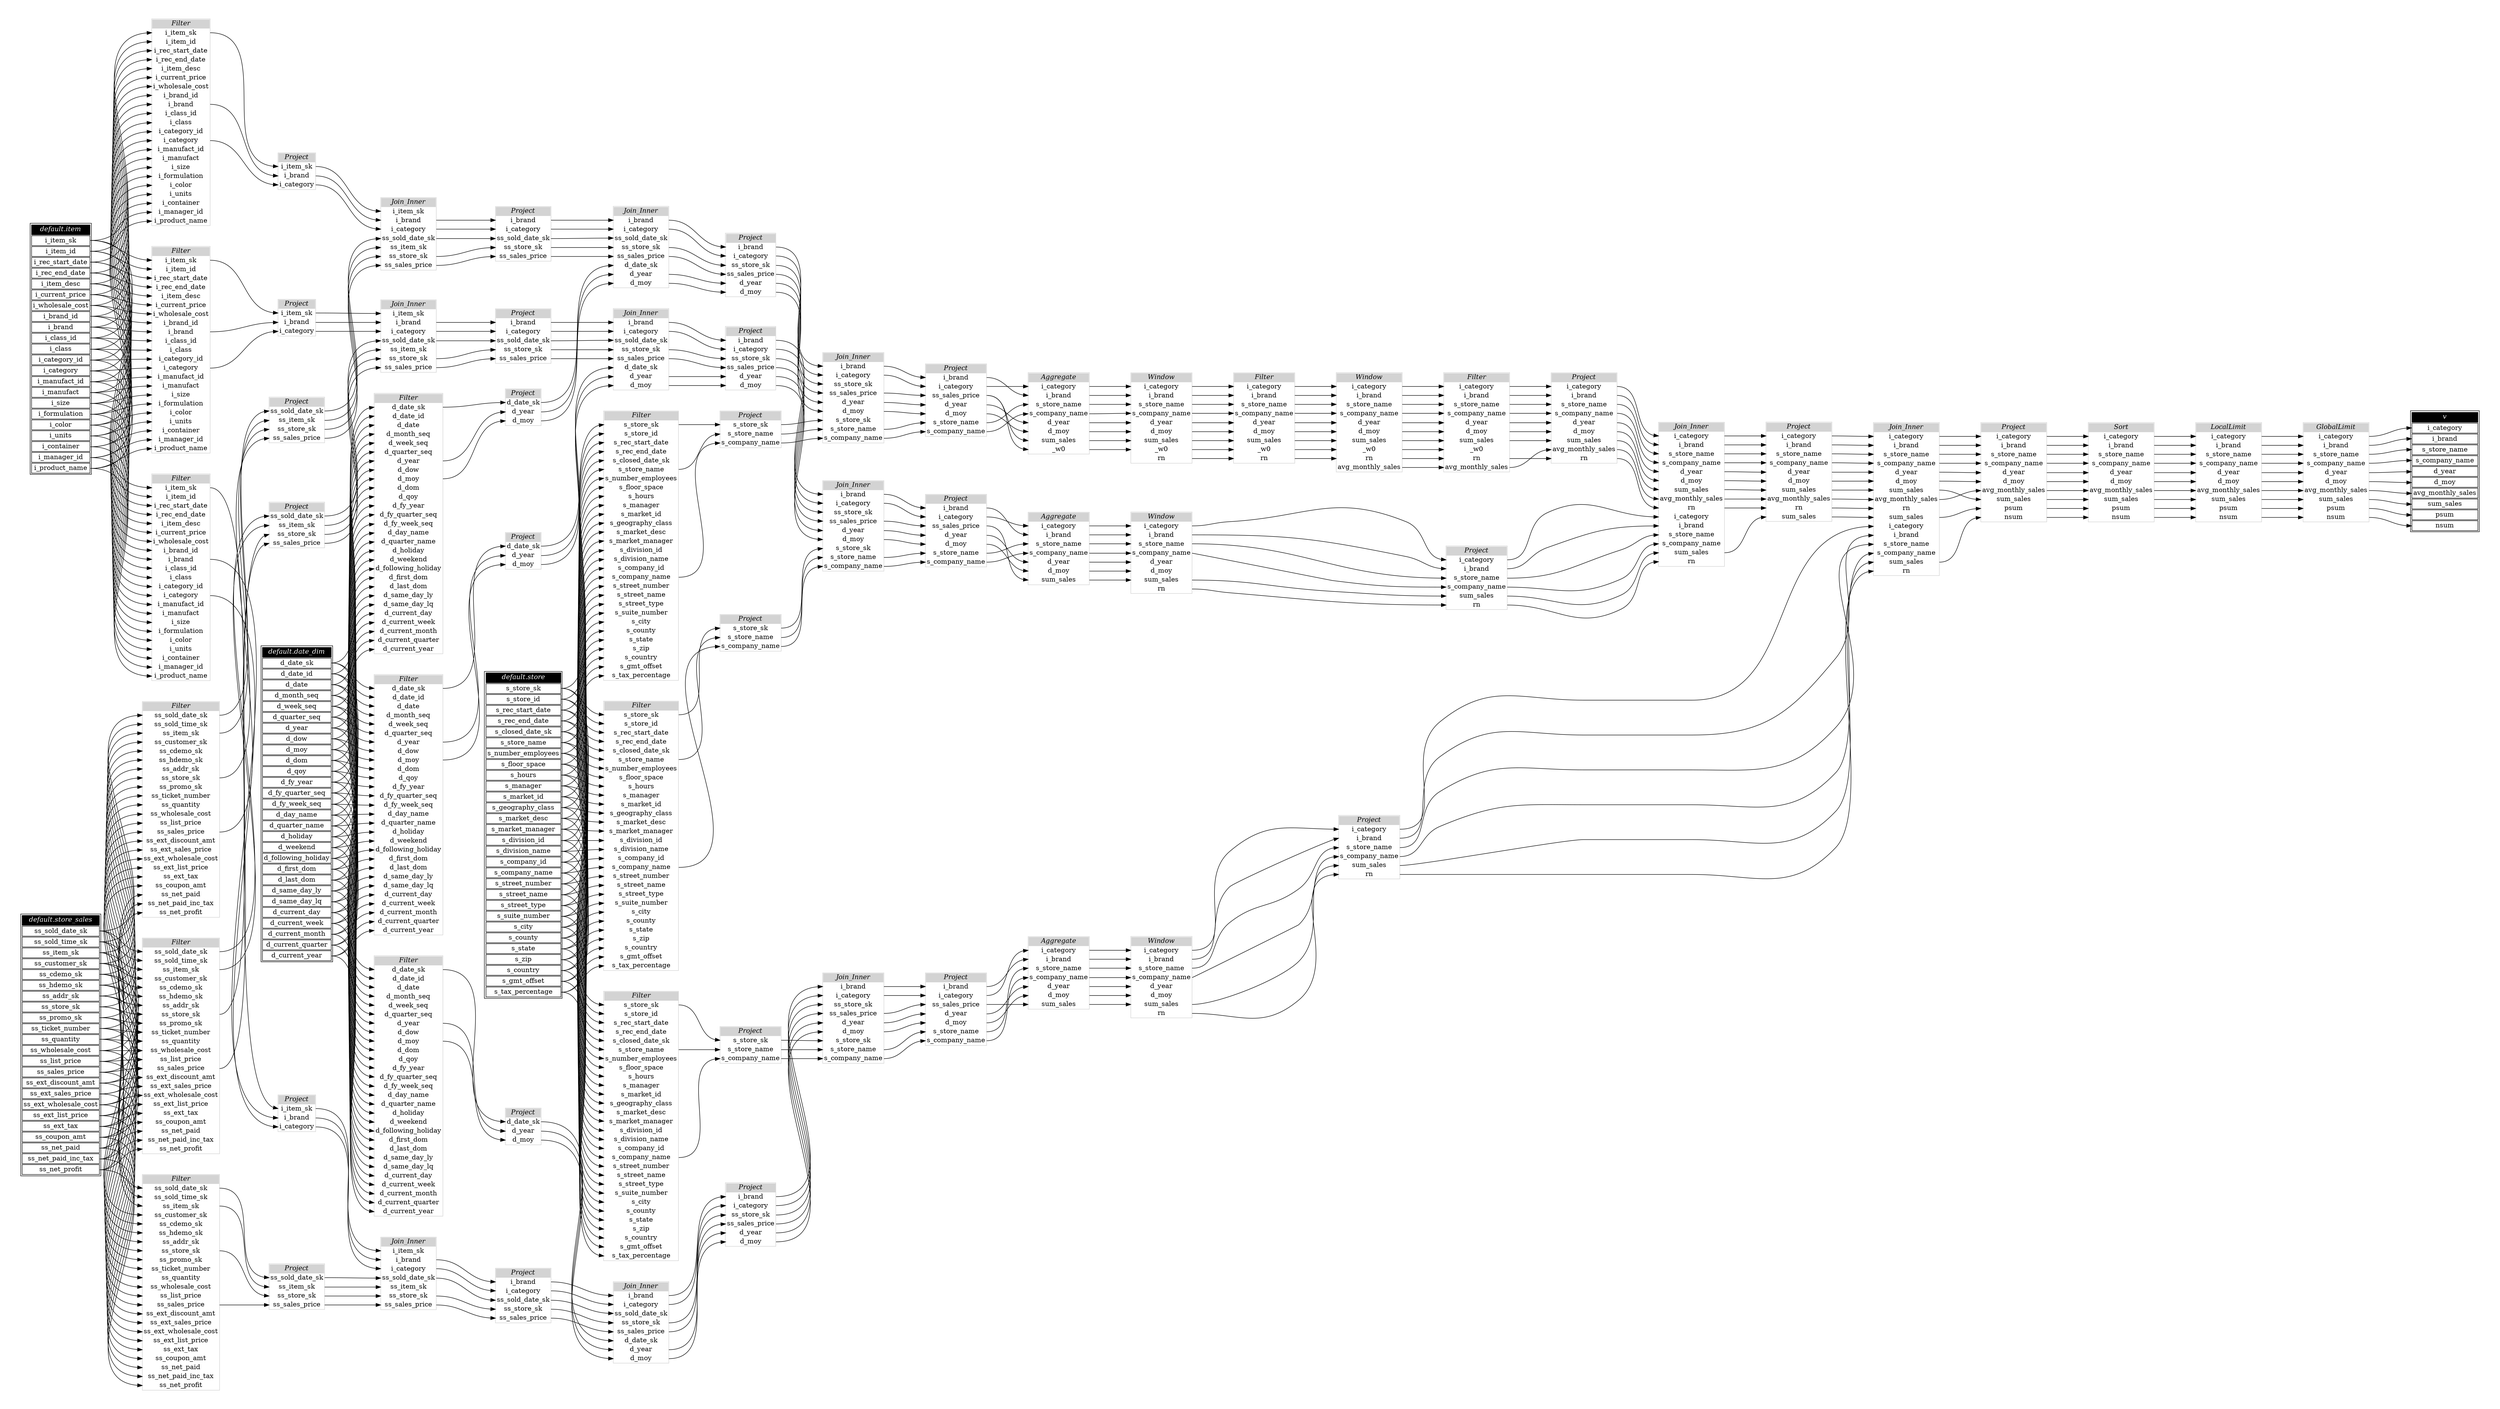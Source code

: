 // Automatically generated by TPCDSFlowTestSuite


digraph {
  graph [pad="0.5" nodesep="0.5" ranksep="1" fontname="Helvetica" rankdir=LR];
  node [shape=plaintext]

  
"Aggregate_30faed8" [label=<
<table color="lightgray" border="1" cellborder="0" cellspacing="0">
  <tr><td bgcolor="lightgray" port="nodeName"><i>Aggregate</i></td></tr>
  <tr><td port="0">i_category</td></tr>
<tr><td port="1">i_brand</td></tr>
<tr><td port="2">s_store_name</td></tr>
<tr><td port="3">s_company_name</td></tr>
<tr><td port="4">d_year</td></tr>
<tr><td port="5">d_moy</td></tr>
<tr><td port="6">sum_sales</td></tr>
<tr><td port="7">_w0</td></tr>
</table>>];
     

"Aggregate_5c8855b" [label=<
<table color="lightgray" border="1" cellborder="0" cellspacing="0">
  <tr><td bgcolor="lightgray" port="nodeName"><i>Aggregate</i></td></tr>
  <tr><td port="0">i_category</td></tr>
<tr><td port="1">i_brand</td></tr>
<tr><td port="2">s_store_name</td></tr>
<tr><td port="3">s_company_name</td></tr>
<tr><td port="4">d_year</td></tr>
<tr><td port="5">d_moy</td></tr>
<tr><td port="6">sum_sales</td></tr>
</table>>];
     

"Aggregate_6435ca0" [label=<
<table color="lightgray" border="1" cellborder="0" cellspacing="0">
  <tr><td bgcolor="lightgray" port="nodeName"><i>Aggregate</i></td></tr>
  <tr><td port="0">i_category</td></tr>
<tr><td port="1">i_brand</td></tr>
<tr><td port="2">s_store_name</td></tr>
<tr><td port="3">s_company_name</td></tr>
<tr><td port="4">d_year</td></tr>
<tr><td port="5">d_moy</td></tr>
<tr><td port="6">sum_sales</td></tr>
</table>>];
     

"Filter_1189bac" [label=<
<table color="lightgray" border="1" cellborder="0" cellspacing="0">
  <tr><td bgcolor="lightgray" port="nodeName"><i>Filter</i></td></tr>
  <tr><td port="0">i_item_sk</td></tr>
<tr><td port="1">i_item_id</td></tr>
<tr><td port="2">i_rec_start_date</td></tr>
<tr><td port="3">i_rec_end_date</td></tr>
<tr><td port="4">i_item_desc</td></tr>
<tr><td port="5">i_current_price</td></tr>
<tr><td port="6">i_wholesale_cost</td></tr>
<tr><td port="7">i_brand_id</td></tr>
<tr><td port="8">i_brand</td></tr>
<tr><td port="9">i_class_id</td></tr>
<tr><td port="10">i_class</td></tr>
<tr><td port="11">i_category_id</td></tr>
<tr><td port="12">i_category</td></tr>
<tr><td port="13">i_manufact_id</td></tr>
<tr><td port="14">i_manufact</td></tr>
<tr><td port="15">i_size</td></tr>
<tr><td port="16">i_formulation</td></tr>
<tr><td port="17">i_color</td></tr>
<tr><td port="18">i_units</td></tr>
<tr><td port="19">i_container</td></tr>
<tr><td port="20">i_manager_id</td></tr>
<tr><td port="21">i_product_name</td></tr>
</table>>];
     

"Filter_201a5c1" [label=<
<table color="lightgray" border="1" cellborder="0" cellspacing="0">
  <tr><td bgcolor="lightgray" port="nodeName"><i>Filter</i></td></tr>
  <tr><td port="0">i_category</td></tr>
<tr><td port="1">i_brand</td></tr>
<tr><td port="2">s_store_name</td></tr>
<tr><td port="3">s_company_name</td></tr>
<tr><td port="4">d_year</td></tr>
<tr><td port="5">d_moy</td></tr>
<tr><td port="6">sum_sales</td></tr>
<tr><td port="7">_w0</td></tr>
<tr><td port="8">rn</td></tr>
</table>>];
     

"Filter_224c2e3" [label=<
<table color="lightgray" border="1" cellborder="0" cellspacing="0">
  <tr><td bgcolor="lightgray" port="nodeName"><i>Filter</i></td></tr>
  <tr><td port="0">s_store_sk</td></tr>
<tr><td port="1">s_store_id</td></tr>
<tr><td port="2">s_rec_start_date</td></tr>
<tr><td port="3">s_rec_end_date</td></tr>
<tr><td port="4">s_closed_date_sk</td></tr>
<tr><td port="5">s_store_name</td></tr>
<tr><td port="6">s_number_employees</td></tr>
<tr><td port="7">s_floor_space</td></tr>
<tr><td port="8">s_hours</td></tr>
<tr><td port="9">s_manager</td></tr>
<tr><td port="10">s_market_id</td></tr>
<tr><td port="11">s_geography_class</td></tr>
<tr><td port="12">s_market_desc</td></tr>
<tr><td port="13">s_market_manager</td></tr>
<tr><td port="14">s_division_id</td></tr>
<tr><td port="15">s_division_name</td></tr>
<tr><td port="16">s_company_id</td></tr>
<tr><td port="17">s_company_name</td></tr>
<tr><td port="18">s_street_number</td></tr>
<tr><td port="19">s_street_name</td></tr>
<tr><td port="20">s_street_type</td></tr>
<tr><td port="21">s_suite_number</td></tr>
<tr><td port="22">s_city</td></tr>
<tr><td port="23">s_county</td></tr>
<tr><td port="24">s_state</td></tr>
<tr><td port="25">s_zip</td></tr>
<tr><td port="26">s_country</td></tr>
<tr><td port="27">s_gmt_offset</td></tr>
<tr><td port="28">s_tax_percentage</td></tr>
</table>>];
     

"Filter_32ecd2b" [label=<
<table color="lightgray" border="1" cellborder="0" cellspacing="0">
  <tr><td bgcolor="lightgray" port="nodeName"><i>Filter</i></td></tr>
  <tr><td port="0">d_date_sk</td></tr>
<tr><td port="1">d_date_id</td></tr>
<tr><td port="2">d_date</td></tr>
<tr><td port="3">d_month_seq</td></tr>
<tr><td port="4">d_week_seq</td></tr>
<tr><td port="5">d_quarter_seq</td></tr>
<tr><td port="6">d_year</td></tr>
<tr><td port="7">d_dow</td></tr>
<tr><td port="8">d_moy</td></tr>
<tr><td port="9">d_dom</td></tr>
<tr><td port="10">d_qoy</td></tr>
<tr><td port="11">d_fy_year</td></tr>
<tr><td port="12">d_fy_quarter_seq</td></tr>
<tr><td port="13">d_fy_week_seq</td></tr>
<tr><td port="14">d_day_name</td></tr>
<tr><td port="15">d_quarter_name</td></tr>
<tr><td port="16">d_holiday</td></tr>
<tr><td port="17">d_weekend</td></tr>
<tr><td port="18">d_following_holiday</td></tr>
<tr><td port="19">d_first_dom</td></tr>
<tr><td port="20">d_last_dom</td></tr>
<tr><td port="21">d_same_day_ly</td></tr>
<tr><td port="22">d_same_day_lq</td></tr>
<tr><td port="23">d_current_day</td></tr>
<tr><td port="24">d_current_week</td></tr>
<tr><td port="25">d_current_month</td></tr>
<tr><td port="26">d_current_quarter</td></tr>
<tr><td port="27">d_current_year</td></tr>
</table>>];
     

"Filter_38b698c" [label=<
<table color="lightgray" border="1" cellborder="0" cellspacing="0">
  <tr><td bgcolor="lightgray" port="nodeName"><i>Filter</i></td></tr>
  <tr><td port="0">ss_sold_date_sk</td></tr>
<tr><td port="1">ss_sold_time_sk</td></tr>
<tr><td port="2">ss_item_sk</td></tr>
<tr><td port="3">ss_customer_sk</td></tr>
<tr><td port="4">ss_cdemo_sk</td></tr>
<tr><td port="5">ss_hdemo_sk</td></tr>
<tr><td port="6">ss_addr_sk</td></tr>
<tr><td port="7">ss_store_sk</td></tr>
<tr><td port="8">ss_promo_sk</td></tr>
<tr><td port="9">ss_ticket_number</td></tr>
<tr><td port="10">ss_quantity</td></tr>
<tr><td port="11">ss_wholesale_cost</td></tr>
<tr><td port="12">ss_list_price</td></tr>
<tr><td port="13">ss_sales_price</td></tr>
<tr><td port="14">ss_ext_discount_amt</td></tr>
<tr><td port="15">ss_ext_sales_price</td></tr>
<tr><td port="16">ss_ext_wholesale_cost</td></tr>
<tr><td port="17">ss_ext_list_price</td></tr>
<tr><td port="18">ss_ext_tax</td></tr>
<tr><td port="19">ss_coupon_amt</td></tr>
<tr><td port="20">ss_net_paid</td></tr>
<tr><td port="21">ss_net_paid_inc_tax</td></tr>
<tr><td port="22">ss_net_profit</td></tr>
</table>>];
     

"Filter_463e050" [label=<
<table color="lightgray" border="1" cellborder="0" cellspacing="0">
  <tr><td bgcolor="lightgray" port="nodeName"><i>Filter</i></td></tr>
  <tr><td port="0">d_date_sk</td></tr>
<tr><td port="1">d_date_id</td></tr>
<tr><td port="2">d_date</td></tr>
<tr><td port="3">d_month_seq</td></tr>
<tr><td port="4">d_week_seq</td></tr>
<tr><td port="5">d_quarter_seq</td></tr>
<tr><td port="6">d_year</td></tr>
<tr><td port="7">d_dow</td></tr>
<tr><td port="8">d_moy</td></tr>
<tr><td port="9">d_dom</td></tr>
<tr><td port="10">d_qoy</td></tr>
<tr><td port="11">d_fy_year</td></tr>
<tr><td port="12">d_fy_quarter_seq</td></tr>
<tr><td port="13">d_fy_week_seq</td></tr>
<tr><td port="14">d_day_name</td></tr>
<tr><td port="15">d_quarter_name</td></tr>
<tr><td port="16">d_holiday</td></tr>
<tr><td port="17">d_weekend</td></tr>
<tr><td port="18">d_following_holiday</td></tr>
<tr><td port="19">d_first_dom</td></tr>
<tr><td port="20">d_last_dom</td></tr>
<tr><td port="21">d_same_day_ly</td></tr>
<tr><td port="22">d_same_day_lq</td></tr>
<tr><td port="23">d_current_day</td></tr>
<tr><td port="24">d_current_week</td></tr>
<tr><td port="25">d_current_month</td></tr>
<tr><td port="26">d_current_quarter</td></tr>
<tr><td port="27">d_current_year</td></tr>
</table>>];
     

"Filter_4b046de" [label=<
<table color="lightgray" border="1" cellborder="0" cellspacing="0">
  <tr><td bgcolor="lightgray" port="nodeName"><i>Filter</i></td></tr>
  <tr><td port="0">s_store_sk</td></tr>
<tr><td port="1">s_store_id</td></tr>
<tr><td port="2">s_rec_start_date</td></tr>
<tr><td port="3">s_rec_end_date</td></tr>
<tr><td port="4">s_closed_date_sk</td></tr>
<tr><td port="5">s_store_name</td></tr>
<tr><td port="6">s_number_employees</td></tr>
<tr><td port="7">s_floor_space</td></tr>
<tr><td port="8">s_hours</td></tr>
<tr><td port="9">s_manager</td></tr>
<tr><td port="10">s_market_id</td></tr>
<tr><td port="11">s_geography_class</td></tr>
<tr><td port="12">s_market_desc</td></tr>
<tr><td port="13">s_market_manager</td></tr>
<tr><td port="14">s_division_id</td></tr>
<tr><td port="15">s_division_name</td></tr>
<tr><td port="16">s_company_id</td></tr>
<tr><td port="17">s_company_name</td></tr>
<tr><td port="18">s_street_number</td></tr>
<tr><td port="19">s_street_name</td></tr>
<tr><td port="20">s_street_type</td></tr>
<tr><td port="21">s_suite_number</td></tr>
<tr><td port="22">s_city</td></tr>
<tr><td port="23">s_county</td></tr>
<tr><td port="24">s_state</td></tr>
<tr><td port="25">s_zip</td></tr>
<tr><td port="26">s_country</td></tr>
<tr><td port="27">s_gmt_offset</td></tr>
<tr><td port="28">s_tax_percentage</td></tr>
</table>>];
     

"Filter_5d03c96" [label=<
<table color="lightgray" border="1" cellborder="0" cellspacing="0">
  <tr><td bgcolor="lightgray" port="nodeName"><i>Filter</i></td></tr>
  <tr><td port="0">d_date_sk</td></tr>
<tr><td port="1">d_date_id</td></tr>
<tr><td port="2">d_date</td></tr>
<tr><td port="3">d_month_seq</td></tr>
<tr><td port="4">d_week_seq</td></tr>
<tr><td port="5">d_quarter_seq</td></tr>
<tr><td port="6">d_year</td></tr>
<tr><td port="7">d_dow</td></tr>
<tr><td port="8">d_moy</td></tr>
<tr><td port="9">d_dom</td></tr>
<tr><td port="10">d_qoy</td></tr>
<tr><td port="11">d_fy_year</td></tr>
<tr><td port="12">d_fy_quarter_seq</td></tr>
<tr><td port="13">d_fy_week_seq</td></tr>
<tr><td port="14">d_day_name</td></tr>
<tr><td port="15">d_quarter_name</td></tr>
<tr><td port="16">d_holiday</td></tr>
<tr><td port="17">d_weekend</td></tr>
<tr><td port="18">d_following_holiday</td></tr>
<tr><td port="19">d_first_dom</td></tr>
<tr><td port="20">d_last_dom</td></tr>
<tr><td port="21">d_same_day_ly</td></tr>
<tr><td port="22">d_same_day_lq</td></tr>
<tr><td port="23">d_current_day</td></tr>
<tr><td port="24">d_current_week</td></tr>
<tr><td port="25">d_current_month</td></tr>
<tr><td port="26">d_current_quarter</td></tr>
<tr><td port="27">d_current_year</td></tr>
</table>>];
     

"Filter_5daecff" [label=<
<table color="lightgray" border="1" cellborder="0" cellspacing="0">
  <tr><td bgcolor="lightgray" port="nodeName"><i>Filter</i></td></tr>
  <tr><td port="0">ss_sold_date_sk</td></tr>
<tr><td port="1">ss_sold_time_sk</td></tr>
<tr><td port="2">ss_item_sk</td></tr>
<tr><td port="3">ss_customer_sk</td></tr>
<tr><td port="4">ss_cdemo_sk</td></tr>
<tr><td port="5">ss_hdemo_sk</td></tr>
<tr><td port="6">ss_addr_sk</td></tr>
<tr><td port="7">ss_store_sk</td></tr>
<tr><td port="8">ss_promo_sk</td></tr>
<tr><td port="9">ss_ticket_number</td></tr>
<tr><td port="10">ss_quantity</td></tr>
<tr><td port="11">ss_wholesale_cost</td></tr>
<tr><td port="12">ss_list_price</td></tr>
<tr><td port="13">ss_sales_price</td></tr>
<tr><td port="14">ss_ext_discount_amt</td></tr>
<tr><td port="15">ss_ext_sales_price</td></tr>
<tr><td port="16">ss_ext_wholesale_cost</td></tr>
<tr><td port="17">ss_ext_list_price</td></tr>
<tr><td port="18">ss_ext_tax</td></tr>
<tr><td port="19">ss_coupon_amt</td></tr>
<tr><td port="20">ss_net_paid</td></tr>
<tr><td port="21">ss_net_paid_inc_tax</td></tr>
<tr><td port="22">ss_net_profit</td></tr>
</table>>];
     

"Filter_8527693" [label=<
<table color="lightgray" border="1" cellborder="0" cellspacing="0">
  <tr><td bgcolor="lightgray" port="nodeName"><i>Filter</i></td></tr>
  <tr><td port="0">i_item_sk</td></tr>
<tr><td port="1">i_item_id</td></tr>
<tr><td port="2">i_rec_start_date</td></tr>
<tr><td port="3">i_rec_end_date</td></tr>
<tr><td port="4">i_item_desc</td></tr>
<tr><td port="5">i_current_price</td></tr>
<tr><td port="6">i_wholesale_cost</td></tr>
<tr><td port="7">i_brand_id</td></tr>
<tr><td port="8">i_brand</td></tr>
<tr><td port="9">i_class_id</td></tr>
<tr><td port="10">i_class</td></tr>
<tr><td port="11">i_category_id</td></tr>
<tr><td port="12">i_category</td></tr>
<tr><td port="13">i_manufact_id</td></tr>
<tr><td port="14">i_manufact</td></tr>
<tr><td port="15">i_size</td></tr>
<tr><td port="16">i_formulation</td></tr>
<tr><td port="17">i_color</td></tr>
<tr><td port="18">i_units</td></tr>
<tr><td port="19">i_container</td></tr>
<tr><td port="20">i_manager_id</td></tr>
<tr><td port="21">i_product_name</td></tr>
</table>>];
     

"Filter_a923000" [label=<
<table color="lightgray" border="1" cellborder="0" cellspacing="0">
  <tr><td bgcolor="lightgray" port="nodeName"><i>Filter</i></td></tr>
  <tr><td port="0">i_item_sk</td></tr>
<tr><td port="1">i_item_id</td></tr>
<tr><td port="2">i_rec_start_date</td></tr>
<tr><td port="3">i_rec_end_date</td></tr>
<tr><td port="4">i_item_desc</td></tr>
<tr><td port="5">i_current_price</td></tr>
<tr><td port="6">i_wholesale_cost</td></tr>
<tr><td port="7">i_brand_id</td></tr>
<tr><td port="8">i_brand</td></tr>
<tr><td port="9">i_class_id</td></tr>
<tr><td port="10">i_class</td></tr>
<tr><td port="11">i_category_id</td></tr>
<tr><td port="12">i_category</td></tr>
<tr><td port="13">i_manufact_id</td></tr>
<tr><td port="14">i_manufact</td></tr>
<tr><td port="15">i_size</td></tr>
<tr><td port="16">i_formulation</td></tr>
<tr><td port="17">i_color</td></tr>
<tr><td port="18">i_units</td></tr>
<tr><td port="19">i_container</td></tr>
<tr><td port="20">i_manager_id</td></tr>
<tr><td port="21">i_product_name</td></tr>
</table>>];
     

"Filter_bc41ea3" [label=<
<table color="lightgray" border="1" cellborder="0" cellspacing="0">
  <tr><td bgcolor="lightgray" port="nodeName"><i>Filter</i></td></tr>
  <tr><td port="0">s_store_sk</td></tr>
<tr><td port="1">s_store_id</td></tr>
<tr><td port="2">s_rec_start_date</td></tr>
<tr><td port="3">s_rec_end_date</td></tr>
<tr><td port="4">s_closed_date_sk</td></tr>
<tr><td port="5">s_store_name</td></tr>
<tr><td port="6">s_number_employees</td></tr>
<tr><td port="7">s_floor_space</td></tr>
<tr><td port="8">s_hours</td></tr>
<tr><td port="9">s_manager</td></tr>
<tr><td port="10">s_market_id</td></tr>
<tr><td port="11">s_geography_class</td></tr>
<tr><td port="12">s_market_desc</td></tr>
<tr><td port="13">s_market_manager</td></tr>
<tr><td port="14">s_division_id</td></tr>
<tr><td port="15">s_division_name</td></tr>
<tr><td port="16">s_company_id</td></tr>
<tr><td port="17">s_company_name</td></tr>
<tr><td port="18">s_street_number</td></tr>
<tr><td port="19">s_street_name</td></tr>
<tr><td port="20">s_street_type</td></tr>
<tr><td port="21">s_suite_number</td></tr>
<tr><td port="22">s_city</td></tr>
<tr><td port="23">s_county</td></tr>
<tr><td port="24">s_state</td></tr>
<tr><td port="25">s_zip</td></tr>
<tr><td port="26">s_country</td></tr>
<tr><td port="27">s_gmt_offset</td></tr>
<tr><td port="28">s_tax_percentage</td></tr>
</table>>];
     

"Filter_f4ce2ba" [label=<
<table color="lightgray" border="1" cellborder="0" cellspacing="0">
  <tr><td bgcolor="lightgray" port="nodeName"><i>Filter</i></td></tr>
  <tr><td port="0">i_category</td></tr>
<tr><td port="1">i_brand</td></tr>
<tr><td port="2">s_store_name</td></tr>
<tr><td port="3">s_company_name</td></tr>
<tr><td port="4">d_year</td></tr>
<tr><td port="5">d_moy</td></tr>
<tr><td port="6">sum_sales</td></tr>
<tr><td port="7">_w0</td></tr>
<tr><td port="8">rn</td></tr>
<tr><td port="9">avg_monthly_sales</td></tr>
</table>>];
     

"Filter_fb86d4a" [label=<
<table color="lightgray" border="1" cellborder="0" cellspacing="0">
  <tr><td bgcolor="lightgray" port="nodeName"><i>Filter</i></td></tr>
  <tr><td port="0">ss_sold_date_sk</td></tr>
<tr><td port="1">ss_sold_time_sk</td></tr>
<tr><td port="2">ss_item_sk</td></tr>
<tr><td port="3">ss_customer_sk</td></tr>
<tr><td port="4">ss_cdemo_sk</td></tr>
<tr><td port="5">ss_hdemo_sk</td></tr>
<tr><td port="6">ss_addr_sk</td></tr>
<tr><td port="7">ss_store_sk</td></tr>
<tr><td port="8">ss_promo_sk</td></tr>
<tr><td port="9">ss_ticket_number</td></tr>
<tr><td port="10">ss_quantity</td></tr>
<tr><td port="11">ss_wholesale_cost</td></tr>
<tr><td port="12">ss_list_price</td></tr>
<tr><td port="13">ss_sales_price</td></tr>
<tr><td port="14">ss_ext_discount_amt</td></tr>
<tr><td port="15">ss_ext_sales_price</td></tr>
<tr><td port="16">ss_ext_wholesale_cost</td></tr>
<tr><td port="17">ss_ext_list_price</td></tr>
<tr><td port="18">ss_ext_tax</td></tr>
<tr><td port="19">ss_coupon_amt</td></tr>
<tr><td port="20">ss_net_paid</td></tr>
<tr><td port="21">ss_net_paid_inc_tax</td></tr>
<tr><td port="22">ss_net_profit</td></tr>
</table>>];
     

"GlobalLimit_f3f0a9d" [label=<
<table color="lightgray" border="1" cellborder="0" cellspacing="0">
  <tr><td bgcolor="lightgray" port="nodeName"><i>GlobalLimit</i></td></tr>
  <tr><td port="0">i_category</td></tr>
<tr><td port="1">i_brand</td></tr>
<tr><td port="2">s_store_name</td></tr>
<tr><td port="3">s_company_name</td></tr>
<tr><td port="4">d_year</td></tr>
<tr><td port="5">d_moy</td></tr>
<tr><td port="6">avg_monthly_sales</td></tr>
<tr><td port="7">sum_sales</td></tr>
<tr><td port="8">psum</td></tr>
<tr><td port="9">nsum</td></tr>
</table>>];
     

"Join_Inner_04d0485" [label=<
<table color="lightgray" border="1" cellborder="0" cellspacing="0">
  <tr><td bgcolor="lightgray" port="nodeName"><i>Join_Inner</i></td></tr>
  <tr><td port="0">i_item_sk</td></tr>
<tr><td port="1">i_brand</td></tr>
<tr><td port="2">i_category</td></tr>
<tr><td port="3">ss_sold_date_sk</td></tr>
<tr><td port="4">ss_item_sk</td></tr>
<tr><td port="5">ss_store_sk</td></tr>
<tr><td port="6">ss_sales_price</td></tr>
</table>>];
     

"Join_Inner_2350dff" [label=<
<table color="lightgray" border="1" cellborder="0" cellspacing="0">
  <tr><td bgcolor="lightgray" port="nodeName"><i>Join_Inner</i></td></tr>
  <tr><td port="0">i_brand</td></tr>
<tr><td port="1">i_category</td></tr>
<tr><td port="2">ss_sold_date_sk</td></tr>
<tr><td port="3">ss_store_sk</td></tr>
<tr><td port="4">ss_sales_price</td></tr>
<tr><td port="5">d_date_sk</td></tr>
<tr><td port="6">d_year</td></tr>
<tr><td port="7">d_moy</td></tr>
</table>>];
     

"Join_Inner_3be2fb7" [label=<
<table color="lightgray" border="1" cellborder="0" cellspacing="0">
  <tr><td bgcolor="lightgray" port="nodeName"><i>Join_Inner</i></td></tr>
  <tr><td port="0">i_category</td></tr>
<tr><td port="1">i_brand</td></tr>
<tr><td port="2">s_store_name</td></tr>
<tr><td port="3">s_company_name</td></tr>
<tr><td port="4">d_year</td></tr>
<tr><td port="5">d_moy</td></tr>
<tr><td port="6">sum_sales</td></tr>
<tr><td port="7">avg_monthly_sales</td></tr>
<tr><td port="8">rn</td></tr>
<tr><td port="9">sum_sales</td></tr>
<tr><td port="10">i_category</td></tr>
<tr><td port="11">i_brand</td></tr>
<tr><td port="12">s_store_name</td></tr>
<tr><td port="13">s_company_name</td></tr>
<tr><td port="14">sum_sales</td></tr>
<tr><td port="15">rn</td></tr>
</table>>];
     

"Join_Inner_3ff4f1a" [label=<
<table color="lightgray" border="1" cellborder="0" cellspacing="0">
  <tr><td bgcolor="lightgray" port="nodeName"><i>Join_Inner</i></td></tr>
  <tr><td port="0">i_brand</td></tr>
<tr><td port="1">i_category</td></tr>
<tr><td port="2">ss_store_sk</td></tr>
<tr><td port="3">ss_sales_price</td></tr>
<tr><td port="4">d_year</td></tr>
<tr><td port="5">d_moy</td></tr>
<tr><td port="6">s_store_sk</td></tr>
<tr><td port="7">s_store_name</td></tr>
<tr><td port="8">s_company_name</td></tr>
</table>>];
     

"Join_Inner_43cb838" [label=<
<table color="lightgray" border="1" cellborder="0" cellspacing="0">
  <tr><td bgcolor="lightgray" port="nodeName"><i>Join_Inner</i></td></tr>
  <tr><td port="0">i_category</td></tr>
<tr><td port="1">i_brand</td></tr>
<tr><td port="2">s_store_name</td></tr>
<tr><td port="3">s_company_name</td></tr>
<tr><td port="4">d_year</td></tr>
<tr><td port="5">d_moy</td></tr>
<tr><td port="6">sum_sales</td></tr>
<tr><td port="7">avg_monthly_sales</td></tr>
<tr><td port="8">rn</td></tr>
<tr><td port="9">i_category</td></tr>
<tr><td port="10">i_brand</td></tr>
<tr><td port="11">s_store_name</td></tr>
<tr><td port="12">s_company_name</td></tr>
<tr><td port="13">sum_sales</td></tr>
<tr><td port="14">rn</td></tr>
</table>>];
     

"Join_Inner_6cb4105" [label=<
<table color="lightgray" border="1" cellborder="0" cellspacing="0">
  <tr><td bgcolor="lightgray" port="nodeName"><i>Join_Inner</i></td></tr>
  <tr><td port="0">i_item_sk</td></tr>
<tr><td port="1">i_brand</td></tr>
<tr><td port="2">i_category</td></tr>
<tr><td port="3">ss_sold_date_sk</td></tr>
<tr><td port="4">ss_item_sk</td></tr>
<tr><td port="5">ss_store_sk</td></tr>
<tr><td port="6">ss_sales_price</td></tr>
</table>>];
     

"Join_Inner_8ef4277" [label=<
<table color="lightgray" border="1" cellborder="0" cellspacing="0">
  <tr><td bgcolor="lightgray" port="nodeName"><i>Join_Inner</i></td></tr>
  <tr><td port="0">i_item_sk</td></tr>
<tr><td port="1">i_brand</td></tr>
<tr><td port="2">i_category</td></tr>
<tr><td port="3">ss_sold_date_sk</td></tr>
<tr><td port="4">ss_item_sk</td></tr>
<tr><td port="5">ss_store_sk</td></tr>
<tr><td port="6">ss_sales_price</td></tr>
</table>>];
     

"Join_Inner_b38936d" [label=<
<table color="lightgray" border="1" cellborder="0" cellspacing="0">
  <tr><td bgcolor="lightgray" port="nodeName"><i>Join_Inner</i></td></tr>
  <tr><td port="0">i_brand</td></tr>
<tr><td port="1">i_category</td></tr>
<tr><td port="2">ss_sold_date_sk</td></tr>
<tr><td port="3">ss_store_sk</td></tr>
<tr><td port="4">ss_sales_price</td></tr>
<tr><td port="5">d_date_sk</td></tr>
<tr><td port="6">d_year</td></tr>
<tr><td port="7">d_moy</td></tr>
</table>>];
     

"Join_Inner_bbf7a62" [label=<
<table color="lightgray" border="1" cellborder="0" cellspacing="0">
  <tr><td bgcolor="lightgray" port="nodeName"><i>Join_Inner</i></td></tr>
  <tr><td port="0">i_brand</td></tr>
<tr><td port="1">i_category</td></tr>
<tr><td port="2">ss_store_sk</td></tr>
<tr><td port="3">ss_sales_price</td></tr>
<tr><td port="4">d_year</td></tr>
<tr><td port="5">d_moy</td></tr>
<tr><td port="6">s_store_sk</td></tr>
<tr><td port="7">s_store_name</td></tr>
<tr><td port="8">s_company_name</td></tr>
</table>>];
     

"Join_Inner_deb2580" [label=<
<table color="lightgray" border="1" cellborder="0" cellspacing="0">
  <tr><td bgcolor="lightgray" port="nodeName"><i>Join_Inner</i></td></tr>
  <tr><td port="0">i_brand</td></tr>
<tr><td port="1">i_category</td></tr>
<tr><td port="2">ss_store_sk</td></tr>
<tr><td port="3">ss_sales_price</td></tr>
<tr><td port="4">d_year</td></tr>
<tr><td port="5">d_moy</td></tr>
<tr><td port="6">s_store_sk</td></tr>
<tr><td port="7">s_store_name</td></tr>
<tr><td port="8">s_company_name</td></tr>
</table>>];
     

"Join_Inner_e3471e9" [label=<
<table color="lightgray" border="1" cellborder="0" cellspacing="0">
  <tr><td bgcolor="lightgray" port="nodeName"><i>Join_Inner</i></td></tr>
  <tr><td port="0">i_brand</td></tr>
<tr><td port="1">i_category</td></tr>
<tr><td port="2">ss_sold_date_sk</td></tr>
<tr><td port="3">ss_store_sk</td></tr>
<tr><td port="4">ss_sales_price</td></tr>
<tr><td port="5">d_date_sk</td></tr>
<tr><td port="6">d_year</td></tr>
<tr><td port="7">d_moy</td></tr>
</table>>];
     

"LocalLimit_efb6491" [label=<
<table color="lightgray" border="1" cellborder="0" cellspacing="0">
  <tr><td bgcolor="lightgray" port="nodeName"><i>LocalLimit</i></td></tr>
  <tr><td port="0">i_category</td></tr>
<tr><td port="1">i_brand</td></tr>
<tr><td port="2">s_store_name</td></tr>
<tr><td port="3">s_company_name</td></tr>
<tr><td port="4">d_year</td></tr>
<tr><td port="5">d_moy</td></tr>
<tr><td port="6">avg_monthly_sales</td></tr>
<tr><td port="7">sum_sales</td></tr>
<tr><td port="8">psum</td></tr>
<tr><td port="9">nsum</td></tr>
</table>>];
     

"Project_08cbee7" [label=<
<table color="lightgray" border="1" cellborder="0" cellspacing="0">
  <tr><td bgcolor="lightgray" port="nodeName"><i>Project</i></td></tr>
  <tr><td port="0">i_category</td></tr>
<tr><td port="1">i_brand</td></tr>
<tr><td port="2">s_store_name</td></tr>
<tr><td port="3">s_company_name</td></tr>
<tr><td port="4">d_year</td></tr>
<tr><td port="5">d_moy</td></tr>
<tr><td port="6">sum_sales</td></tr>
<tr><td port="7">avg_monthly_sales</td></tr>
<tr><td port="8">rn</td></tr>
</table>>];
     

"Project_0d37aee" [label=<
<table color="lightgray" border="1" cellborder="0" cellspacing="0">
  <tr><td bgcolor="lightgray" port="nodeName"><i>Project</i></td></tr>
  <tr><td port="0">ss_sold_date_sk</td></tr>
<tr><td port="1">ss_item_sk</td></tr>
<tr><td port="2">ss_store_sk</td></tr>
<tr><td port="3">ss_sales_price</td></tr>
</table>>];
     

"Project_149b58a" [label=<
<table color="lightgray" border="1" cellborder="0" cellspacing="0">
  <tr><td bgcolor="lightgray" port="nodeName"><i>Project</i></td></tr>
  <tr><td port="0">ss_sold_date_sk</td></tr>
<tr><td port="1">ss_item_sk</td></tr>
<tr><td port="2">ss_store_sk</td></tr>
<tr><td port="3">ss_sales_price</td></tr>
</table>>];
     

"Project_14f4f0f" [label=<
<table color="lightgray" border="1" cellborder="0" cellspacing="0">
  <tr><td bgcolor="lightgray" port="nodeName"><i>Project</i></td></tr>
  <tr><td port="0">i_item_sk</td></tr>
<tr><td port="1">i_brand</td></tr>
<tr><td port="2">i_category</td></tr>
</table>>];
     

"Project_199060e" [label=<
<table color="lightgray" border="1" cellborder="0" cellspacing="0">
  <tr><td bgcolor="lightgray" port="nodeName"><i>Project</i></td></tr>
  <tr><td port="0">d_date_sk</td></tr>
<tr><td port="1">d_year</td></tr>
<tr><td port="2">d_moy</td></tr>
</table>>];
     

"Project_1cdc02f" [label=<
<table color="lightgray" border="1" cellborder="0" cellspacing="0">
  <tr><td bgcolor="lightgray" port="nodeName"><i>Project</i></td></tr>
  <tr><td port="0">i_brand</td></tr>
<tr><td port="1">i_category</td></tr>
<tr><td port="2">ss_store_sk</td></tr>
<tr><td port="3">ss_sales_price</td></tr>
<tr><td port="4">d_year</td></tr>
<tr><td port="5">d_moy</td></tr>
</table>>];
     

"Project_3f7c826" [label=<
<table color="lightgray" border="1" cellborder="0" cellspacing="0">
  <tr><td bgcolor="lightgray" port="nodeName"><i>Project</i></td></tr>
  <tr><td port="0">s_store_sk</td></tr>
<tr><td port="1">s_store_name</td></tr>
<tr><td port="2">s_company_name</td></tr>
</table>>];
     

"Project_4e40aa3" [label=<
<table color="lightgray" border="1" cellborder="0" cellspacing="0">
  <tr><td bgcolor="lightgray" port="nodeName"><i>Project</i></td></tr>
  <tr><td port="0">i_brand</td></tr>
<tr><td port="1">i_category</td></tr>
<tr><td port="2">ss_store_sk</td></tr>
<tr><td port="3">ss_sales_price</td></tr>
<tr><td port="4">d_year</td></tr>
<tr><td port="5">d_moy</td></tr>
</table>>];
     

"Project_51fe85e" [label=<
<table color="lightgray" border="1" cellborder="0" cellspacing="0">
  <tr><td bgcolor="lightgray" port="nodeName"><i>Project</i></td></tr>
  <tr><td port="0">i_brand</td></tr>
<tr><td port="1">i_category</td></tr>
<tr><td port="2">ss_sales_price</td></tr>
<tr><td port="3">d_year</td></tr>
<tr><td port="4">d_moy</td></tr>
<tr><td port="5">s_store_name</td></tr>
<tr><td port="6">s_company_name</td></tr>
</table>>];
     

"Project_5348b0d" [label=<
<table color="lightgray" border="1" cellborder="0" cellspacing="0">
  <tr><td bgcolor="lightgray" port="nodeName"><i>Project</i></td></tr>
  <tr><td port="0">d_date_sk</td></tr>
<tr><td port="1">d_year</td></tr>
<tr><td port="2">d_moy</td></tr>
</table>>];
     

"Project_5e252d6" [label=<
<table color="lightgray" border="1" cellborder="0" cellspacing="0">
  <tr><td bgcolor="lightgray" port="nodeName"><i>Project</i></td></tr>
  <tr><td port="0">ss_sold_date_sk</td></tr>
<tr><td port="1">ss_item_sk</td></tr>
<tr><td port="2">ss_store_sk</td></tr>
<tr><td port="3">ss_sales_price</td></tr>
</table>>];
     

"Project_62ddc57" [label=<
<table color="lightgray" border="1" cellborder="0" cellspacing="0">
  <tr><td bgcolor="lightgray" port="nodeName"><i>Project</i></td></tr>
  <tr><td port="0">i_brand</td></tr>
<tr><td port="1">i_category</td></tr>
<tr><td port="2">ss_sold_date_sk</td></tr>
<tr><td port="3">ss_store_sk</td></tr>
<tr><td port="4">ss_sales_price</td></tr>
</table>>];
     

"Project_78ab6e4" [label=<
<table color="lightgray" border="1" cellborder="0" cellspacing="0">
  <tr><td bgcolor="lightgray" port="nodeName"><i>Project</i></td></tr>
  <tr><td port="0">i_brand</td></tr>
<tr><td port="1">i_category</td></tr>
<tr><td port="2">ss_sales_price</td></tr>
<tr><td port="3">d_year</td></tr>
<tr><td port="4">d_moy</td></tr>
<tr><td port="5">s_store_name</td></tr>
<tr><td port="6">s_company_name</td></tr>
</table>>];
     

"Project_7e58740" [label=<
<table color="lightgray" border="1" cellborder="0" cellspacing="0">
  <tr><td bgcolor="lightgray" port="nodeName"><i>Project</i></td></tr>
  <tr><td port="0">i_item_sk</td></tr>
<tr><td port="1">i_brand</td></tr>
<tr><td port="2">i_category</td></tr>
</table>>];
     

"Project_7f84429" [label=<
<table color="lightgray" border="1" cellborder="0" cellspacing="0">
  <tr><td bgcolor="lightgray" port="nodeName"><i>Project</i></td></tr>
  <tr><td port="0">s_store_sk</td></tr>
<tr><td port="1">s_store_name</td></tr>
<tr><td port="2">s_company_name</td></tr>
</table>>];
     

"Project_8425155" [label=<
<table color="lightgray" border="1" cellborder="0" cellspacing="0">
  <tr><td bgcolor="lightgray" port="nodeName"><i>Project</i></td></tr>
  <tr><td port="0">i_category</td></tr>
<tr><td port="1">i_brand</td></tr>
<tr><td port="2">s_store_name</td></tr>
<tr><td port="3">s_company_name</td></tr>
<tr><td port="4">sum_sales</td></tr>
<tr><td port="5">rn</td></tr>
</table>>];
     

"Project_84c69d5" [label=<
<table color="lightgray" border="1" cellborder="0" cellspacing="0">
  <tr><td bgcolor="lightgray" port="nodeName"><i>Project</i></td></tr>
  <tr><td port="0">i_brand</td></tr>
<tr><td port="1">i_category</td></tr>
<tr><td port="2">ss_sold_date_sk</td></tr>
<tr><td port="3">ss_store_sk</td></tr>
<tr><td port="4">ss_sales_price</td></tr>
</table>>];
     

"Project_868c527" [label=<
<table color="lightgray" border="1" cellborder="0" cellspacing="0">
  <tr><td bgcolor="lightgray" port="nodeName"><i>Project</i></td></tr>
  <tr><td port="0">i_brand</td></tr>
<tr><td port="1">i_category</td></tr>
<tr><td port="2">ss_sold_date_sk</td></tr>
<tr><td port="3">ss_store_sk</td></tr>
<tr><td port="4">ss_sales_price</td></tr>
</table>>];
     

"Project_86e66fd" [label=<
<table color="lightgray" border="1" cellborder="0" cellspacing="0">
  <tr><td bgcolor="lightgray" port="nodeName"><i>Project</i></td></tr>
  <tr><td port="0">i_category</td></tr>
<tr><td port="1">i_brand</td></tr>
<tr><td port="2">s_store_name</td></tr>
<tr><td port="3">s_company_name</td></tr>
<tr><td port="4">d_year</td></tr>
<tr><td port="5">d_moy</td></tr>
<tr><td port="6">avg_monthly_sales</td></tr>
<tr><td port="7">sum_sales</td></tr>
<tr><td port="8">psum</td></tr>
<tr><td port="9">nsum</td></tr>
</table>>];
     

"Project_8e7430e" [label=<
<table color="lightgray" border="1" cellborder="0" cellspacing="0">
  <tr><td bgcolor="lightgray" port="nodeName"><i>Project</i></td></tr>
  <tr><td port="0">i_category</td></tr>
<tr><td port="1">i_brand</td></tr>
<tr><td port="2">s_store_name</td></tr>
<tr><td port="3">s_company_name</td></tr>
<tr><td port="4">sum_sales</td></tr>
<tr><td port="5">rn</td></tr>
</table>>];
     

"Project_b00b945" [label=<
<table color="lightgray" border="1" cellborder="0" cellspacing="0">
  <tr><td bgcolor="lightgray" port="nodeName"><i>Project</i></td></tr>
  <tr><td port="0">i_category</td></tr>
<tr><td port="1">i_brand</td></tr>
<tr><td port="2">s_store_name</td></tr>
<tr><td port="3">s_company_name</td></tr>
<tr><td port="4">d_year</td></tr>
<tr><td port="5">d_moy</td></tr>
<tr><td port="6">sum_sales</td></tr>
<tr><td port="7">avg_monthly_sales</td></tr>
<tr><td port="8">rn</td></tr>
<tr><td port="9">sum_sales</td></tr>
</table>>];
     

"Project_b620717" [label=<
<table color="lightgray" border="1" cellborder="0" cellspacing="0">
  <tr><td bgcolor="lightgray" port="nodeName"><i>Project</i></td></tr>
  <tr><td port="0">i_brand</td></tr>
<tr><td port="1">i_category</td></tr>
<tr><td port="2">ss_store_sk</td></tr>
<tr><td port="3">ss_sales_price</td></tr>
<tr><td port="4">d_year</td></tr>
<tr><td port="5">d_moy</td></tr>
</table>>];
     

"Project_e175617" [label=<
<table color="lightgray" border="1" cellborder="0" cellspacing="0">
  <tr><td bgcolor="lightgray" port="nodeName"><i>Project</i></td></tr>
  <tr><td port="0">d_date_sk</td></tr>
<tr><td port="1">d_year</td></tr>
<tr><td port="2">d_moy</td></tr>
</table>>];
     

"Project_e987b6b" [label=<
<table color="lightgray" border="1" cellborder="0" cellspacing="0">
  <tr><td bgcolor="lightgray" port="nodeName"><i>Project</i></td></tr>
  <tr><td port="0">i_item_sk</td></tr>
<tr><td port="1">i_brand</td></tr>
<tr><td port="2">i_category</td></tr>
</table>>];
     

"Project_fb80228" [label=<
<table color="lightgray" border="1" cellborder="0" cellspacing="0">
  <tr><td bgcolor="lightgray" port="nodeName"><i>Project</i></td></tr>
  <tr><td port="0">i_brand</td></tr>
<tr><td port="1">i_category</td></tr>
<tr><td port="2">ss_sales_price</td></tr>
<tr><td port="3">d_year</td></tr>
<tr><td port="4">d_moy</td></tr>
<tr><td port="5">s_store_name</td></tr>
<tr><td port="6">s_company_name</td></tr>
</table>>];
     

"Project_fe3e9a0" [label=<
<table color="lightgray" border="1" cellborder="0" cellspacing="0">
  <tr><td bgcolor="lightgray" port="nodeName"><i>Project</i></td></tr>
  <tr><td port="0">s_store_sk</td></tr>
<tr><td port="1">s_store_name</td></tr>
<tr><td port="2">s_company_name</td></tr>
</table>>];
     

"Sort_8e01e7b" [label=<
<table color="lightgray" border="1" cellborder="0" cellspacing="0">
  <tr><td bgcolor="lightgray" port="nodeName"><i>Sort</i></td></tr>
  <tr><td port="0">i_category</td></tr>
<tr><td port="1">i_brand</td></tr>
<tr><td port="2">s_store_name</td></tr>
<tr><td port="3">s_company_name</td></tr>
<tr><td port="4">d_year</td></tr>
<tr><td port="5">d_moy</td></tr>
<tr><td port="6">avg_monthly_sales</td></tr>
<tr><td port="7">sum_sales</td></tr>
<tr><td port="8">psum</td></tr>
<tr><td port="9">nsum</td></tr>
</table>>];
     

"Window_55f644e" [label=<
<table color="lightgray" border="1" cellborder="0" cellspacing="0">
  <tr><td bgcolor="lightgray" port="nodeName"><i>Window</i></td></tr>
  <tr><td port="0">i_category</td></tr>
<tr><td port="1">i_brand</td></tr>
<tr><td port="2">s_store_name</td></tr>
<tr><td port="3">s_company_name</td></tr>
<tr><td port="4">d_year</td></tr>
<tr><td port="5">d_moy</td></tr>
<tr><td port="6">sum_sales</td></tr>
<tr><td port="7">_w0</td></tr>
<tr><td port="8">rn</td></tr>
<tr><td port="9">avg_monthly_sales</td></tr>
</table>>];
     

"Window_659ef44" [label=<
<table color="lightgray" border="1" cellborder="0" cellspacing="0">
  <tr><td bgcolor="lightgray" port="nodeName"><i>Window</i></td></tr>
  <tr><td port="0">i_category</td></tr>
<tr><td port="1">i_brand</td></tr>
<tr><td port="2">s_store_name</td></tr>
<tr><td port="3">s_company_name</td></tr>
<tr><td port="4">d_year</td></tr>
<tr><td port="5">d_moy</td></tr>
<tr><td port="6">sum_sales</td></tr>
<tr><td port="7">_w0</td></tr>
<tr><td port="8">rn</td></tr>
</table>>];
     

"Window_9b1a931" [label=<
<table color="lightgray" border="1" cellborder="0" cellspacing="0">
  <tr><td bgcolor="lightgray" port="nodeName"><i>Window</i></td></tr>
  <tr><td port="0">i_category</td></tr>
<tr><td port="1">i_brand</td></tr>
<tr><td port="2">s_store_name</td></tr>
<tr><td port="3">s_company_name</td></tr>
<tr><td port="4">d_year</td></tr>
<tr><td port="5">d_moy</td></tr>
<tr><td port="6">sum_sales</td></tr>
<tr><td port="7">rn</td></tr>
</table>>];
     

"Window_ab84f04" [label=<
<table color="lightgray" border="1" cellborder="0" cellspacing="0">
  <tr><td bgcolor="lightgray" port="nodeName"><i>Window</i></td></tr>
  <tr><td port="0">i_category</td></tr>
<tr><td port="1">i_brand</td></tr>
<tr><td port="2">s_store_name</td></tr>
<tr><td port="3">s_company_name</td></tr>
<tr><td port="4">d_year</td></tr>
<tr><td port="5">d_moy</td></tr>
<tr><td port="6">sum_sales</td></tr>
<tr><td port="7">rn</td></tr>
</table>>];
     

"default.date_dim" [color="black" label=<
<table>
  <tr><td bgcolor="black" port="nodeName"><i><font color="white">default.date_dim</font></i></td></tr>
  <tr><td port="0">d_date_sk</td></tr>
<tr><td port="1">d_date_id</td></tr>
<tr><td port="2">d_date</td></tr>
<tr><td port="3">d_month_seq</td></tr>
<tr><td port="4">d_week_seq</td></tr>
<tr><td port="5">d_quarter_seq</td></tr>
<tr><td port="6">d_year</td></tr>
<tr><td port="7">d_dow</td></tr>
<tr><td port="8">d_moy</td></tr>
<tr><td port="9">d_dom</td></tr>
<tr><td port="10">d_qoy</td></tr>
<tr><td port="11">d_fy_year</td></tr>
<tr><td port="12">d_fy_quarter_seq</td></tr>
<tr><td port="13">d_fy_week_seq</td></tr>
<tr><td port="14">d_day_name</td></tr>
<tr><td port="15">d_quarter_name</td></tr>
<tr><td port="16">d_holiday</td></tr>
<tr><td port="17">d_weekend</td></tr>
<tr><td port="18">d_following_holiday</td></tr>
<tr><td port="19">d_first_dom</td></tr>
<tr><td port="20">d_last_dom</td></tr>
<tr><td port="21">d_same_day_ly</td></tr>
<tr><td port="22">d_same_day_lq</td></tr>
<tr><td port="23">d_current_day</td></tr>
<tr><td port="24">d_current_week</td></tr>
<tr><td port="25">d_current_month</td></tr>
<tr><td port="26">d_current_quarter</td></tr>
<tr><td port="27">d_current_year</td></tr>
</table>>];
     

"default.item" [color="black" label=<
<table>
  <tr><td bgcolor="black" port="nodeName"><i><font color="white">default.item</font></i></td></tr>
  <tr><td port="0">i_item_sk</td></tr>
<tr><td port="1">i_item_id</td></tr>
<tr><td port="2">i_rec_start_date</td></tr>
<tr><td port="3">i_rec_end_date</td></tr>
<tr><td port="4">i_item_desc</td></tr>
<tr><td port="5">i_current_price</td></tr>
<tr><td port="6">i_wholesale_cost</td></tr>
<tr><td port="7">i_brand_id</td></tr>
<tr><td port="8">i_brand</td></tr>
<tr><td port="9">i_class_id</td></tr>
<tr><td port="10">i_class</td></tr>
<tr><td port="11">i_category_id</td></tr>
<tr><td port="12">i_category</td></tr>
<tr><td port="13">i_manufact_id</td></tr>
<tr><td port="14">i_manufact</td></tr>
<tr><td port="15">i_size</td></tr>
<tr><td port="16">i_formulation</td></tr>
<tr><td port="17">i_color</td></tr>
<tr><td port="18">i_units</td></tr>
<tr><td port="19">i_container</td></tr>
<tr><td port="20">i_manager_id</td></tr>
<tr><td port="21">i_product_name</td></tr>
</table>>];
     

"default.store" [color="black" label=<
<table>
  <tr><td bgcolor="black" port="nodeName"><i><font color="white">default.store</font></i></td></tr>
  <tr><td port="0">s_store_sk</td></tr>
<tr><td port="1">s_store_id</td></tr>
<tr><td port="2">s_rec_start_date</td></tr>
<tr><td port="3">s_rec_end_date</td></tr>
<tr><td port="4">s_closed_date_sk</td></tr>
<tr><td port="5">s_store_name</td></tr>
<tr><td port="6">s_number_employees</td></tr>
<tr><td port="7">s_floor_space</td></tr>
<tr><td port="8">s_hours</td></tr>
<tr><td port="9">s_manager</td></tr>
<tr><td port="10">s_market_id</td></tr>
<tr><td port="11">s_geography_class</td></tr>
<tr><td port="12">s_market_desc</td></tr>
<tr><td port="13">s_market_manager</td></tr>
<tr><td port="14">s_division_id</td></tr>
<tr><td port="15">s_division_name</td></tr>
<tr><td port="16">s_company_id</td></tr>
<tr><td port="17">s_company_name</td></tr>
<tr><td port="18">s_street_number</td></tr>
<tr><td port="19">s_street_name</td></tr>
<tr><td port="20">s_street_type</td></tr>
<tr><td port="21">s_suite_number</td></tr>
<tr><td port="22">s_city</td></tr>
<tr><td port="23">s_county</td></tr>
<tr><td port="24">s_state</td></tr>
<tr><td port="25">s_zip</td></tr>
<tr><td port="26">s_country</td></tr>
<tr><td port="27">s_gmt_offset</td></tr>
<tr><td port="28">s_tax_percentage</td></tr>
</table>>];
     

"default.store_sales" [color="black" label=<
<table>
  <tr><td bgcolor="black" port="nodeName"><i><font color="white">default.store_sales</font></i></td></tr>
  <tr><td port="0">ss_sold_date_sk</td></tr>
<tr><td port="1">ss_sold_time_sk</td></tr>
<tr><td port="2">ss_item_sk</td></tr>
<tr><td port="3">ss_customer_sk</td></tr>
<tr><td port="4">ss_cdemo_sk</td></tr>
<tr><td port="5">ss_hdemo_sk</td></tr>
<tr><td port="6">ss_addr_sk</td></tr>
<tr><td port="7">ss_store_sk</td></tr>
<tr><td port="8">ss_promo_sk</td></tr>
<tr><td port="9">ss_ticket_number</td></tr>
<tr><td port="10">ss_quantity</td></tr>
<tr><td port="11">ss_wholesale_cost</td></tr>
<tr><td port="12">ss_list_price</td></tr>
<tr><td port="13">ss_sales_price</td></tr>
<tr><td port="14">ss_ext_discount_amt</td></tr>
<tr><td port="15">ss_ext_sales_price</td></tr>
<tr><td port="16">ss_ext_wholesale_cost</td></tr>
<tr><td port="17">ss_ext_list_price</td></tr>
<tr><td port="18">ss_ext_tax</td></tr>
<tr><td port="19">ss_coupon_amt</td></tr>
<tr><td port="20">ss_net_paid</td></tr>
<tr><td port="21">ss_net_paid_inc_tax</td></tr>
<tr><td port="22">ss_net_profit</td></tr>
</table>>];
     

"v" [color="black" label=<
<table>
  <tr><td bgcolor="black" port="nodeName"><i><font color="white">v</font></i></td></tr>
  <tr><td port="0">i_category</td></tr>
<tr><td port="1">i_brand</td></tr>
<tr><td port="2">s_store_name</td></tr>
<tr><td port="3">s_company_name</td></tr>
<tr><td port="4">d_year</td></tr>
<tr><td port="5">d_moy</td></tr>
<tr><td port="6">avg_monthly_sales</td></tr>
<tr><td port="7">sum_sales</td></tr>
<tr><td port="8">psum</td></tr>
<tr><td port="9">nsum</td></tr>
</table>>];
     
  "Aggregate_30faed8":0 -> "Window_659ef44":0;
"Aggregate_30faed8":1 -> "Window_659ef44":1;
"Aggregate_30faed8":2 -> "Window_659ef44":2;
"Aggregate_30faed8":3 -> "Window_659ef44":3;
"Aggregate_30faed8":4 -> "Window_659ef44":4;
"Aggregate_30faed8":5 -> "Window_659ef44":5;
"Aggregate_30faed8":6 -> "Window_659ef44":6;
"Aggregate_30faed8":7 -> "Window_659ef44":7;
"Aggregate_5c8855b":0 -> "Window_ab84f04":0;
"Aggregate_5c8855b":1 -> "Window_ab84f04":1;
"Aggregate_5c8855b":2 -> "Window_ab84f04":2;
"Aggregate_5c8855b":3 -> "Window_ab84f04":3;
"Aggregate_5c8855b":4 -> "Window_ab84f04":4;
"Aggregate_5c8855b":5 -> "Window_ab84f04":5;
"Aggregate_5c8855b":6 -> "Window_ab84f04":6;
"Aggregate_6435ca0":0 -> "Window_9b1a931":0;
"Aggregate_6435ca0":1 -> "Window_9b1a931":1;
"Aggregate_6435ca0":2 -> "Window_9b1a931":2;
"Aggregate_6435ca0":3 -> "Window_9b1a931":3;
"Aggregate_6435ca0":4 -> "Window_9b1a931":4;
"Aggregate_6435ca0":5 -> "Window_9b1a931":5;
"Aggregate_6435ca0":6 -> "Window_9b1a931":6;
"Filter_1189bac":0 -> "Project_14f4f0f":0;
"Filter_1189bac":12 -> "Project_14f4f0f":2;
"Filter_1189bac":8 -> "Project_14f4f0f":1;
"Filter_201a5c1":0 -> "Window_55f644e":0;
"Filter_201a5c1":1 -> "Window_55f644e":1;
"Filter_201a5c1":2 -> "Window_55f644e":2;
"Filter_201a5c1":3 -> "Window_55f644e":3;
"Filter_201a5c1":4 -> "Window_55f644e":4;
"Filter_201a5c1":5 -> "Window_55f644e":5;
"Filter_201a5c1":6 -> "Window_55f644e":6;
"Filter_201a5c1":7 -> "Window_55f644e":7;
"Filter_201a5c1":8 -> "Window_55f644e":8;
"Filter_224c2e3":0 -> "Project_fe3e9a0":0;
"Filter_224c2e3":17 -> "Project_fe3e9a0":2;
"Filter_224c2e3":5 -> "Project_fe3e9a0":1;
"Filter_32ecd2b":0 -> "Project_5348b0d":0;
"Filter_32ecd2b":6 -> "Project_5348b0d":1;
"Filter_32ecd2b":8 -> "Project_5348b0d":2;
"Filter_38b698c":0 -> "Project_0d37aee":0;
"Filter_38b698c":13 -> "Project_0d37aee":3;
"Filter_38b698c":2 -> "Project_0d37aee":1;
"Filter_38b698c":7 -> "Project_0d37aee":2;
"Filter_463e050":0 -> "Project_199060e":0;
"Filter_463e050":6 -> "Project_199060e":1;
"Filter_463e050":8 -> "Project_199060e":2;
"Filter_4b046de":0 -> "Project_3f7c826":0;
"Filter_4b046de":17 -> "Project_3f7c826":2;
"Filter_4b046de":5 -> "Project_3f7c826":1;
"Filter_5d03c96":0 -> "Project_e175617":0;
"Filter_5d03c96":6 -> "Project_e175617":1;
"Filter_5d03c96":8 -> "Project_e175617":2;
"Filter_5daecff":0 -> "Project_5e252d6":0;
"Filter_5daecff":13 -> "Project_5e252d6":3;
"Filter_5daecff":2 -> "Project_5e252d6":1;
"Filter_5daecff":7 -> "Project_5e252d6":2;
"Filter_8527693":0 -> "Project_e987b6b":0;
"Filter_8527693":12 -> "Project_e987b6b":2;
"Filter_8527693":8 -> "Project_e987b6b":1;
"Filter_a923000":0 -> "Project_7e58740":0;
"Filter_a923000":12 -> "Project_7e58740":2;
"Filter_a923000":8 -> "Project_7e58740":1;
"Filter_bc41ea3":0 -> "Project_7f84429":0;
"Filter_bc41ea3":17 -> "Project_7f84429":2;
"Filter_bc41ea3":5 -> "Project_7f84429":1;
"Filter_f4ce2ba":0 -> "Project_08cbee7":0;
"Filter_f4ce2ba":1 -> "Project_08cbee7":1;
"Filter_f4ce2ba":2 -> "Project_08cbee7":2;
"Filter_f4ce2ba":3 -> "Project_08cbee7":3;
"Filter_f4ce2ba":4 -> "Project_08cbee7":4;
"Filter_f4ce2ba":5 -> "Project_08cbee7":5;
"Filter_f4ce2ba":6 -> "Project_08cbee7":6;
"Filter_f4ce2ba":8 -> "Project_08cbee7":8;
"Filter_f4ce2ba":9 -> "Project_08cbee7":7;
"Filter_fb86d4a":0 -> "Project_149b58a":0;
"Filter_fb86d4a":13 -> "Project_149b58a":3;
"Filter_fb86d4a":2 -> "Project_149b58a":1;
"Filter_fb86d4a":7 -> "Project_149b58a":2;
"GlobalLimit_f3f0a9d":0 -> "v":0;
"GlobalLimit_f3f0a9d":1 -> "v":1;
"GlobalLimit_f3f0a9d":2 -> "v":2;
"GlobalLimit_f3f0a9d":3 -> "v":3;
"GlobalLimit_f3f0a9d":4 -> "v":4;
"GlobalLimit_f3f0a9d":5 -> "v":5;
"GlobalLimit_f3f0a9d":6 -> "v":6;
"GlobalLimit_f3f0a9d":7 -> "v":7;
"GlobalLimit_f3f0a9d":8 -> "v":8;
"GlobalLimit_f3f0a9d":9 -> "v":9;
"Join_Inner_04d0485":1 -> "Project_62ddc57":0;
"Join_Inner_04d0485":2 -> "Project_62ddc57":1;
"Join_Inner_04d0485":3 -> "Project_62ddc57":2;
"Join_Inner_04d0485":5 -> "Project_62ddc57":3;
"Join_Inner_04d0485":6 -> "Project_62ddc57":4;
"Join_Inner_2350dff":0 -> "Project_4e40aa3":0;
"Join_Inner_2350dff":1 -> "Project_4e40aa3":1;
"Join_Inner_2350dff":3 -> "Project_4e40aa3":2;
"Join_Inner_2350dff":4 -> "Project_4e40aa3":3;
"Join_Inner_2350dff":6 -> "Project_4e40aa3":4;
"Join_Inner_2350dff":7 -> "Project_4e40aa3":5;
"Join_Inner_3be2fb7":0 -> "Project_86e66fd":0;
"Join_Inner_3be2fb7":1 -> "Project_86e66fd":1;
"Join_Inner_3be2fb7":14 -> "Project_86e66fd":9;
"Join_Inner_3be2fb7":2 -> "Project_86e66fd":2;
"Join_Inner_3be2fb7":3 -> "Project_86e66fd":3;
"Join_Inner_3be2fb7":4 -> "Project_86e66fd":4;
"Join_Inner_3be2fb7":5 -> "Project_86e66fd":5;
"Join_Inner_3be2fb7":6 -> "Project_86e66fd":7;
"Join_Inner_3be2fb7":7 -> "Project_86e66fd":6;
"Join_Inner_3be2fb7":9 -> "Project_86e66fd":8;
"Join_Inner_3ff4f1a":0 -> "Project_78ab6e4":0;
"Join_Inner_3ff4f1a":1 -> "Project_78ab6e4":1;
"Join_Inner_3ff4f1a":3 -> "Project_78ab6e4":2;
"Join_Inner_3ff4f1a":4 -> "Project_78ab6e4":3;
"Join_Inner_3ff4f1a":5 -> "Project_78ab6e4":4;
"Join_Inner_3ff4f1a":7 -> "Project_78ab6e4":5;
"Join_Inner_3ff4f1a":8 -> "Project_78ab6e4":6;
"Join_Inner_43cb838":0 -> "Project_b00b945":0;
"Join_Inner_43cb838":1 -> "Project_b00b945":1;
"Join_Inner_43cb838":13 -> "Project_b00b945":9;
"Join_Inner_43cb838":2 -> "Project_b00b945":2;
"Join_Inner_43cb838":3 -> "Project_b00b945":3;
"Join_Inner_43cb838":4 -> "Project_b00b945":4;
"Join_Inner_43cb838":5 -> "Project_b00b945":5;
"Join_Inner_43cb838":6 -> "Project_b00b945":6;
"Join_Inner_43cb838":7 -> "Project_b00b945":7;
"Join_Inner_43cb838":8 -> "Project_b00b945":8;
"Join_Inner_6cb4105":1 -> "Project_84c69d5":0;
"Join_Inner_6cb4105":2 -> "Project_84c69d5":1;
"Join_Inner_6cb4105":3 -> "Project_84c69d5":2;
"Join_Inner_6cb4105":5 -> "Project_84c69d5":3;
"Join_Inner_6cb4105":6 -> "Project_84c69d5":4;
"Join_Inner_8ef4277":1 -> "Project_868c527":0;
"Join_Inner_8ef4277":2 -> "Project_868c527":1;
"Join_Inner_8ef4277":3 -> "Project_868c527":2;
"Join_Inner_8ef4277":5 -> "Project_868c527":3;
"Join_Inner_8ef4277":6 -> "Project_868c527":4;
"Join_Inner_b38936d":0 -> "Project_1cdc02f":0;
"Join_Inner_b38936d":1 -> "Project_1cdc02f":1;
"Join_Inner_b38936d":3 -> "Project_1cdc02f":2;
"Join_Inner_b38936d":4 -> "Project_1cdc02f":3;
"Join_Inner_b38936d":6 -> "Project_1cdc02f":4;
"Join_Inner_b38936d":7 -> "Project_1cdc02f":5;
"Join_Inner_bbf7a62":0 -> "Project_fb80228":0;
"Join_Inner_bbf7a62":1 -> "Project_fb80228":1;
"Join_Inner_bbf7a62":3 -> "Project_fb80228":2;
"Join_Inner_bbf7a62":4 -> "Project_fb80228":3;
"Join_Inner_bbf7a62":5 -> "Project_fb80228":4;
"Join_Inner_bbf7a62":7 -> "Project_fb80228":5;
"Join_Inner_bbf7a62":8 -> "Project_fb80228":6;
"Join_Inner_deb2580":0 -> "Project_51fe85e":0;
"Join_Inner_deb2580":1 -> "Project_51fe85e":1;
"Join_Inner_deb2580":3 -> "Project_51fe85e":2;
"Join_Inner_deb2580":4 -> "Project_51fe85e":3;
"Join_Inner_deb2580":5 -> "Project_51fe85e":4;
"Join_Inner_deb2580":7 -> "Project_51fe85e":5;
"Join_Inner_deb2580":8 -> "Project_51fe85e":6;
"Join_Inner_e3471e9":0 -> "Project_b620717":0;
"Join_Inner_e3471e9":1 -> "Project_b620717":1;
"Join_Inner_e3471e9":3 -> "Project_b620717":2;
"Join_Inner_e3471e9":4 -> "Project_b620717":3;
"Join_Inner_e3471e9":6 -> "Project_b620717":4;
"Join_Inner_e3471e9":7 -> "Project_b620717":5;
"LocalLimit_efb6491":0 -> "GlobalLimit_f3f0a9d":0;
"LocalLimit_efb6491":1 -> "GlobalLimit_f3f0a9d":1;
"LocalLimit_efb6491":2 -> "GlobalLimit_f3f0a9d":2;
"LocalLimit_efb6491":3 -> "GlobalLimit_f3f0a9d":3;
"LocalLimit_efb6491":4 -> "GlobalLimit_f3f0a9d":4;
"LocalLimit_efb6491":5 -> "GlobalLimit_f3f0a9d":5;
"LocalLimit_efb6491":6 -> "GlobalLimit_f3f0a9d":6;
"LocalLimit_efb6491":7 -> "GlobalLimit_f3f0a9d":7;
"LocalLimit_efb6491":8 -> "GlobalLimit_f3f0a9d":8;
"LocalLimit_efb6491":9 -> "GlobalLimit_f3f0a9d":9;
"Project_08cbee7":0 -> "Join_Inner_43cb838":0;
"Project_08cbee7":1 -> "Join_Inner_43cb838":1;
"Project_08cbee7":2 -> "Join_Inner_43cb838":2;
"Project_08cbee7":3 -> "Join_Inner_43cb838":3;
"Project_08cbee7":4 -> "Join_Inner_43cb838":4;
"Project_08cbee7":5 -> "Join_Inner_43cb838":5;
"Project_08cbee7":6 -> "Join_Inner_43cb838":6;
"Project_08cbee7":7 -> "Join_Inner_43cb838":7;
"Project_08cbee7":8 -> "Join_Inner_43cb838":8;
"Project_0d37aee":0 -> "Join_Inner_8ef4277":3;
"Project_0d37aee":1 -> "Join_Inner_8ef4277":4;
"Project_0d37aee":2 -> "Join_Inner_8ef4277":5;
"Project_0d37aee":3 -> "Join_Inner_8ef4277":6;
"Project_149b58a":0 -> "Join_Inner_04d0485":3;
"Project_149b58a":1 -> "Join_Inner_04d0485":4;
"Project_149b58a":2 -> "Join_Inner_04d0485":5;
"Project_149b58a":3 -> "Join_Inner_04d0485":6;
"Project_14f4f0f":0 -> "Join_Inner_8ef4277":0;
"Project_14f4f0f":1 -> "Join_Inner_8ef4277":1;
"Project_14f4f0f":2 -> "Join_Inner_8ef4277":2;
"Project_199060e":0 -> "Join_Inner_b38936d":5;
"Project_199060e":1 -> "Join_Inner_b38936d":6;
"Project_199060e":2 -> "Join_Inner_b38936d":7;
"Project_1cdc02f":0 -> "Join_Inner_bbf7a62":0;
"Project_1cdc02f":1 -> "Join_Inner_bbf7a62":1;
"Project_1cdc02f":2 -> "Join_Inner_bbf7a62":2;
"Project_1cdc02f":3 -> "Join_Inner_bbf7a62":3;
"Project_1cdc02f":4 -> "Join_Inner_bbf7a62":4;
"Project_1cdc02f":5 -> "Join_Inner_bbf7a62":5;
"Project_3f7c826":0 -> "Join_Inner_3ff4f1a":6;
"Project_3f7c826":1 -> "Join_Inner_3ff4f1a":7;
"Project_3f7c826":2 -> "Join_Inner_3ff4f1a":8;
"Project_4e40aa3":0 -> "Join_Inner_3ff4f1a":0;
"Project_4e40aa3":1 -> "Join_Inner_3ff4f1a":1;
"Project_4e40aa3":2 -> "Join_Inner_3ff4f1a":2;
"Project_4e40aa3":3 -> "Join_Inner_3ff4f1a":3;
"Project_4e40aa3":4 -> "Join_Inner_3ff4f1a":4;
"Project_4e40aa3":5 -> "Join_Inner_3ff4f1a":5;
"Project_51fe85e":0 -> "Aggregate_6435ca0":1;
"Project_51fe85e":1 -> "Aggregate_6435ca0":0;
"Project_51fe85e":2 -> "Aggregate_6435ca0":6;
"Project_51fe85e":3 -> "Aggregate_6435ca0":4;
"Project_51fe85e":4 -> "Aggregate_6435ca0":5;
"Project_51fe85e":5 -> "Aggregate_6435ca0":2;
"Project_51fe85e":6 -> "Aggregate_6435ca0":3;
"Project_5348b0d":0 -> "Join_Inner_2350dff":5;
"Project_5348b0d":1 -> "Join_Inner_2350dff":6;
"Project_5348b0d":2 -> "Join_Inner_2350dff":7;
"Project_5e252d6":0 -> "Join_Inner_6cb4105":3;
"Project_5e252d6":1 -> "Join_Inner_6cb4105":4;
"Project_5e252d6":2 -> "Join_Inner_6cb4105":5;
"Project_5e252d6":3 -> "Join_Inner_6cb4105":6;
"Project_62ddc57":0 -> "Join_Inner_e3471e9":0;
"Project_62ddc57":1 -> "Join_Inner_e3471e9":1;
"Project_62ddc57":2 -> "Join_Inner_e3471e9":2;
"Project_62ddc57":3 -> "Join_Inner_e3471e9":3;
"Project_62ddc57":4 -> "Join_Inner_e3471e9":4;
"Project_78ab6e4":0 -> "Aggregate_30faed8":1;
"Project_78ab6e4":1 -> "Aggregate_30faed8":0;
"Project_78ab6e4":2 -> "Aggregate_30faed8":6;
"Project_78ab6e4":2 -> "Aggregate_30faed8":7;
"Project_78ab6e4":3 -> "Aggregate_30faed8":4;
"Project_78ab6e4":4 -> "Aggregate_30faed8":5;
"Project_78ab6e4":5 -> "Aggregate_30faed8":2;
"Project_78ab6e4":6 -> "Aggregate_30faed8":3;
"Project_7e58740":0 -> "Join_Inner_04d0485":0;
"Project_7e58740":1 -> "Join_Inner_04d0485":1;
"Project_7e58740":2 -> "Join_Inner_04d0485":2;
"Project_7f84429":0 -> "Join_Inner_bbf7a62":6;
"Project_7f84429":1 -> "Join_Inner_bbf7a62":7;
"Project_7f84429":2 -> "Join_Inner_bbf7a62":8;
"Project_8425155":0 -> "Join_Inner_43cb838":9;
"Project_8425155":1 -> "Join_Inner_43cb838":10;
"Project_8425155":2 -> "Join_Inner_43cb838":11;
"Project_8425155":3 -> "Join_Inner_43cb838":12;
"Project_8425155":4 -> "Join_Inner_43cb838":13;
"Project_8425155":5 -> "Join_Inner_43cb838":14;
"Project_84c69d5":0 -> "Join_Inner_2350dff":0;
"Project_84c69d5":1 -> "Join_Inner_2350dff":1;
"Project_84c69d5":2 -> "Join_Inner_2350dff":2;
"Project_84c69d5":3 -> "Join_Inner_2350dff":3;
"Project_84c69d5":4 -> "Join_Inner_2350dff":4;
"Project_868c527":0 -> "Join_Inner_b38936d":0;
"Project_868c527":1 -> "Join_Inner_b38936d":1;
"Project_868c527":2 -> "Join_Inner_b38936d":2;
"Project_868c527":3 -> "Join_Inner_b38936d":3;
"Project_868c527":4 -> "Join_Inner_b38936d":4;
"Project_86e66fd":0 -> "Sort_8e01e7b":0;
"Project_86e66fd":1 -> "Sort_8e01e7b":1;
"Project_86e66fd":2 -> "Sort_8e01e7b":2;
"Project_86e66fd":3 -> "Sort_8e01e7b":3;
"Project_86e66fd":4 -> "Sort_8e01e7b":4;
"Project_86e66fd":5 -> "Sort_8e01e7b":5;
"Project_86e66fd":6 -> "Sort_8e01e7b":6;
"Project_86e66fd":7 -> "Sort_8e01e7b":7;
"Project_86e66fd":8 -> "Sort_8e01e7b":8;
"Project_86e66fd":9 -> "Sort_8e01e7b":9;
"Project_8e7430e":0 -> "Join_Inner_3be2fb7":10;
"Project_8e7430e":1 -> "Join_Inner_3be2fb7":11;
"Project_8e7430e":2 -> "Join_Inner_3be2fb7":12;
"Project_8e7430e":3 -> "Join_Inner_3be2fb7":13;
"Project_8e7430e":4 -> "Join_Inner_3be2fb7":14;
"Project_8e7430e":5 -> "Join_Inner_3be2fb7":15;
"Project_b00b945":0 -> "Join_Inner_3be2fb7":0;
"Project_b00b945":1 -> "Join_Inner_3be2fb7":1;
"Project_b00b945":2 -> "Join_Inner_3be2fb7":2;
"Project_b00b945":3 -> "Join_Inner_3be2fb7":3;
"Project_b00b945":4 -> "Join_Inner_3be2fb7":4;
"Project_b00b945":5 -> "Join_Inner_3be2fb7":5;
"Project_b00b945":6 -> "Join_Inner_3be2fb7":6;
"Project_b00b945":7 -> "Join_Inner_3be2fb7":7;
"Project_b00b945":8 -> "Join_Inner_3be2fb7":8;
"Project_b00b945":9 -> "Join_Inner_3be2fb7":9;
"Project_b620717":0 -> "Join_Inner_deb2580":0;
"Project_b620717":1 -> "Join_Inner_deb2580":1;
"Project_b620717":2 -> "Join_Inner_deb2580":2;
"Project_b620717":3 -> "Join_Inner_deb2580":3;
"Project_b620717":4 -> "Join_Inner_deb2580":4;
"Project_b620717":5 -> "Join_Inner_deb2580":5;
"Project_e175617":0 -> "Join_Inner_e3471e9":5;
"Project_e175617":1 -> "Join_Inner_e3471e9":6;
"Project_e175617":2 -> "Join_Inner_e3471e9":7;
"Project_e987b6b":0 -> "Join_Inner_6cb4105":0;
"Project_e987b6b":1 -> "Join_Inner_6cb4105":1;
"Project_e987b6b":2 -> "Join_Inner_6cb4105":2;
"Project_fb80228":0 -> "Aggregate_5c8855b":1;
"Project_fb80228":1 -> "Aggregate_5c8855b":0;
"Project_fb80228":2 -> "Aggregate_5c8855b":6;
"Project_fb80228":3 -> "Aggregate_5c8855b":4;
"Project_fb80228":4 -> "Aggregate_5c8855b":5;
"Project_fb80228":5 -> "Aggregate_5c8855b":2;
"Project_fb80228":6 -> "Aggregate_5c8855b":3;
"Project_fe3e9a0":0 -> "Join_Inner_deb2580":6;
"Project_fe3e9a0":1 -> "Join_Inner_deb2580":7;
"Project_fe3e9a0":2 -> "Join_Inner_deb2580":8;
"Sort_8e01e7b":0 -> "LocalLimit_efb6491":0;
"Sort_8e01e7b":1 -> "LocalLimit_efb6491":1;
"Sort_8e01e7b":2 -> "LocalLimit_efb6491":2;
"Sort_8e01e7b":3 -> "LocalLimit_efb6491":3;
"Sort_8e01e7b":4 -> "LocalLimit_efb6491":4;
"Sort_8e01e7b":5 -> "LocalLimit_efb6491":5;
"Sort_8e01e7b":6 -> "LocalLimit_efb6491":6;
"Sort_8e01e7b":7 -> "LocalLimit_efb6491":7;
"Sort_8e01e7b":8 -> "LocalLimit_efb6491":8;
"Sort_8e01e7b":9 -> "LocalLimit_efb6491":9;
"Window_55f644e":0 -> "Filter_f4ce2ba":0;
"Window_55f644e":1 -> "Filter_f4ce2ba":1;
"Window_55f644e":2 -> "Filter_f4ce2ba":2;
"Window_55f644e":3 -> "Filter_f4ce2ba":3;
"Window_55f644e":4 -> "Filter_f4ce2ba":4;
"Window_55f644e":5 -> "Filter_f4ce2ba":5;
"Window_55f644e":6 -> "Filter_f4ce2ba":6;
"Window_55f644e":7 -> "Filter_f4ce2ba":7;
"Window_55f644e":8 -> "Filter_f4ce2ba":8;
"Window_55f644e":9 -> "Filter_f4ce2ba":9;
"Window_659ef44":0 -> "Filter_201a5c1":0;
"Window_659ef44":1 -> "Filter_201a5c1":1;
"Window_659ef44":2 -> "Filter_201a5c1":2;
"Window_659ef44":3 -> "Filter_201a5c1":3;
"Window_659ef44":4 -> "Filter_201a5c1":4;
"Window_659ef44":5 -> "Filter_201a5c1":5;
"Window_659ef44":6 -> "Filter_201a5c1":6;
"Window_659ef44":7 -> "Filter_201a5c1":7;
"Window_659ef44":8 -> "Filter_201a5c1":8;
"Window_9b1a931":0 -> "Project_8425155":0;
"Window_9b1a931":1 -> "Project_8425155":1;
"Window_9b1a931":2 -> "Project_8425155":2;
"Window_9b1a931":3 -> "Project_8425155":3;
"Window_9b1a931":6 -> "Project_8425155":4;
"Window_9b1a931":7 -> "Project_8425155":5;
"Window_ab84f04":0 -> "Project_8e7430e":0;
"Window_ab84f04":1 -> "Project_8e7430e":1;
"Window_ab84f04":2 -> "Project_8e7430e":2;
"Window_ab84f04":3 -> "Project_8e7430e":3;
"Window_ab84f04":6 -> "Project_8e7430e":4;
"Window_ab84f04":7 -> "Project_8e7430e":5;
"default.date_dim":0 -> "Filter_32ecd2b":0;
"default.date_dim":0 -> "Filter_463e050":0;
"default.date_dim":0 -> "Filter_5d03c96":0;
"default.date_dim":1 -> "Filter_32ecd2b":1;
"default.date_dim":1 -> "Filter_463e050":1;
"default.date_dim":1 -> "Filter_5d03c96":1;
"default.date_dim":10 -> "Filter_32ecd2b":10;
"default.date_dim":10 -> "Filter_463e050":10;
"default.date_dim":10 -> "Filter_5d03c96":10;
"default.date_dim":11 -> "Filter_32ecd2b":11;
"default.date_dim":11 -> "Filter_463e050":11;
"default.date_dim":11 -> "Filter_5d03c96":11;
"default.date_dim":12 -> "Filter_32ecd2b":12;
"default.date_dim":12 -> "Filter_463e050":12;
"default.date_dim":12 -> "Filter_5d03c96":12;
"default.date_dim":13 -> "Filter_32ecd2b":13;
"default.date_dim":13 -> "Filter_463e050":13;
"default.date_dim":13 -> "Filter_5d03c96":13;
"default.date_dim":14 -> "Filter_32ecd2b":14;
"default.date_dim":14 -> "Filter_463e050":14;
"default.date_dim":14 -> "Filter_5d03c96":14;
"default.date_dim":15 -> "Filter_32ecd2b":15;
"default.date_dim":15 -> "Filter_463e050":15;
"default.date_dim":15 -> "Filter_5d03c96":15;
"default.date_dim":16 -> "Filter_32ecd2b":16;
"default.date_dim":16 -> "Filter_463e050":16;
"default.date_dim":16 -> "Filter_5d03c96":16;
"default.date_dim":17 -> "Filter_32ecd2b":17;
"default.date_dim":17 -> "Filter_463e050":17;
"default.date_dim":17 -> "Filter_5d03c96":17;
"default.date_dim":18 -> "Filter_32ecd2b":18;
"default.date_dim":18 -> "Filter_463e050":18;
"default.date_dim":18 -> "Filter_5d03c96":18;
"default.date_dim":19 -> "Filter_32ecd2b":19;
"default.date_dim":19 -> "Filter_463e050":19;
"default.date_dim":19 -> "Filter_5d03c96":19;
"default.date_dim":2 -> "Filter_32ecd2b":2;
"default.date_dim":2 -> "Filter_463e050":2;
"default.date_dim":2 -> "Filter_5d03c96":2;
"default.date_dim":20 -> "Filter_32ecd2b":20;
"default.date_dim":20 -> "Filter_463e050":20;
"default.date_dim":20 -> "Filter_5d03c96":20;
"default.date_dim":21 -> "Filter_32ecd2b":21;
"default.date_dim":21 -> "Filter_463e050":21;
"default.date_dim":21 -> "Filter_5d03c96":21;
"default.date_dim":22 -> "Filter_32ecd2b":22;
"default.date_dim":22 -> "Filter_463e050":22;
"default.date_dim":22 -> "Filter_5d03c96":22;
"default.date_dim":23 -> "Filter_32ecd2b":23;
"default.date_dim":23 -> "Filter_463e050":23;
"default.date_dim":23 -> "Filter_5d03c96":23;
"default.date_dim":24 -> "Filter_32ecd2b":24;
"default.date_dim":24 -> "Filter_463e050":24;
"default.date_dim":24 -> "Filter_5d03c96":24;
"default.date_dim":25 -> "Filter_32ecd2b":25;
"default.date_dim":25 -> "Filter_463e050":25;
"default.date_dim":25 -> "Filter_5d03c96":25;
"default.date_dim":26 -> "Filter_32ecd2b":26;
"default.date_dim":26 -> "Filter_463e050":26;
"default.date_dim":26 -> "Filter_5d03c96":26;
"default.date_dim":27 -> "Filter_32ecd2b":27;
"default.date_dim":27 -> "Filter_463e050":27;
"default.date_dim":27 -> "Filter_5d03c96":27;
"default.date_dim":3 -> "Filter_32ecd2b":3;
"default.date_dim":3 -> "Filter_463e050":3;
"default.date_dim":3 -> "Filter_5d03c96":3;
"default.date_dim":4 -> "Filter_32ecd2b":4;
"default.date_dim":4 -> "Filter_463e050":4;
"default.date_dim":4 -> "Filter_5d03c96":4;
"default.date_dim":5 -> "Filter_32ecd2b":5;
"default.date_dim":5 -> "Filter_463e050":5;
"default.date_dim":5 -> "Filter_5d03c96":5;
"default.date_dim":6 -> "Filter_32ecd2b":6;
"default.date_dim":6 -> "Filter_463e050":6;
"default.date_dim":6 -> "Filter_5d03c96":6;
"default.date_dim":7 -> "Filter_32ecd2b":7;
"default.date_dim":7 -> "Filter_463e050":7;
"default.date_dim":7 -> "Filter_5d03c96":7;
"default.date_dim":8 -> "Filter_32ecd2b":8;
"default.date_dim":8 -> "Filter_463e050":8;
"default.date_dim":8 -> "Filter_5d03c96":8;
"default.date_dim":9 -> "Filter_32ecd2b":9;
"default.date_dim":9 -> "Filter_463e050":9;
"default.date_dim":9 -> "Filter_5d03c96":9;
"default.item":0 -> "Filter_1189bac":0;
"default.item":0 -> "Filter_8527693":0;
"default.item":0 -> "Filter_a923000":0;
"default.item":1 -> "Filter_1189bac":1;
"default.item":1 -> "Filter_8527693":1;
"default.item":1 -> "Filter_a923000":1;
"default.item":10 -> "Filter_1189bac":10;
"default.item":10 -> "Filter_8527693":10;
"default.item":10 -> "Filter_a923000":10;
"default.item":11 -> "Filter_1189bac":11;
"default.item":11 -> "Filter_8527693":11;
"default.item":11 -> "Filter_a923000":11;
"default.item":12 -> "Filter_1189bac":12;
"default.item":12 -> "Filter_8527693":12;
"default.item":12 -> "Filter_a923000":12;
"default.item":13 -> "Filter_1189bac":13;
"default.item":13 -> "Filter_8527693":13;
"default.item":13 -> "Filter_a923000":13;
"default.item":14 -> "Filter_1189bac":14;
"default.item":14 -> "Filter_8527693":14;
"default.item":14 -> "Filter_a923000":14;
"default.item":15 -> "Filter_1189bac":15;
"default.item":15 -> "Filter_8527693":15;
"default.item":15 -> "Filter_a923000":15;
"default.item":16 -> "Filter_1189bac":16;
"default.item":16 -> "Filter_8527693":16;
"default.item":16 -> "Filter_a923000":16;
"default.item":17 -> "Filter_1189bac":17;
"default.item":17 -> "Filter_8527693":17;
"default.item":17 -> "Filter_a923000":17;
"default.item":18 -> "Filter_1189bac":18;
"default.item":18 -> "Filter_8527693":18;
"default.item":18 -> "Filter_a923000":18;
"default.item":19 -> "Filter_1189bac":19;
"default.item":19 -> "Filter_8527693":19;
"default.item":19 -> "Filter_a923000":19;
"default.item":2 -> "Filter_1189bac":2;
"default.item":2 -> "Filter_8527693":2;
"default.item":2 -> "Filter_a923000":2;
"default.item":20 -> "Filter_1189bac":20;
"default.item":20 -> "Filter_8527693":20;
"default.item":20 -> "Filter_a923000":20;
"default.item":21 -> "Filter_1189bac":21;
"default.item":21 -> "Filter_8527693":21;
"default.item":21 -> "Filter_a923000":21;
"default.item":3 -> "Filter_1189bac":3;
"default.item":3 -> "Filter_8527693":3;
"default.item":3 -> "Filter_a923000":3;
"default.item":4 -> "Filter_1189bac":4;
"default.item":4 -> "Filter_8527693":4;
"default.item":4 -> "Filter_a923000":4;
"default.item":5 -> "Filter_1189bac":5;
"default.item":5 -> "Filter_8527693":5;
"default.item":5 -> "Filter_a923000":5;
"default.item":6 -> "Filter_1189bac":6;
"default.item":6 -> "Filter_8527693":6;
"default.item":6 -> "Filter_a923000":6;
"default.item":7 -> "Filter_1189bac":7;
"default.item":7 -> "Filter_8527693":7;
"default.item":7 -> "Filter_a923000":7;
"default.item":8 -> "Filter_1189bac":8;
"default.item":8 -> "Filter_8527693":8;
"default.item":8 -> "Filter_a923000":8;
"default.item":9 -> "Filter_1189bac":9;
"default.item":9 -> "Filter_8527693":9;
"default.item":9 -> "Filter_a923000":9;
"default.store":0 -> "Filter_224c2e3":0;
"default.store":0 -> "Filter_4b046de":0;
"default.store":0 -> "Filter_bc41ea3":0;
"default.store":1 -> "Filter_224c2e3":1;
"default.store":1 -> "Filter_4b046de":1;
"default.store":1 -> "Filter_bc41ea3":1;
"default.store":10 -> "Filter_224c2e3":10;
"default.store":10 -> "Filter_4b046de":10;
"default.store":10 -> "Filter_bc41ea3":10;
"default.store":11 -> "Filter_224c2e3":11;
"default.store":11 -> "Filter_4b046de":11;
"default.store":11 -> "Filter_bc41ea3":11;
"default.store":12 -> "Filter_224c2e3":12;
"default.store":12 -> "Filter_4b046de":12;
"default.store":12 -> "Filter_bc41ea3":12;
"default.store":13 -> "Filter_224c2e3":13;
"default.store":13 -> "Filter_4b046de":13;
"default.store":13 -> "Filter_bc41ea3":13;
"default.store":14 -> "Filter_224c2e3":14;
"default.store":14 -> "Filter_4b046de":14;
"default.store":14 -> "Filter_bc41ea3":14;
"default.store":15 -> "Filter_224c2e3":15;
"default.store":15 -> "Filter_4b046de":15;
"default.store":15 -> "Filter_bc41ea3":15;
"default.store":16 -> "Filter_224c2e3":16;
"default.store":16 -> "Filter_4b046de":16;
"default.store":16 -> "Filter_bc41ea3":16;
"default.store":17 -> "Filter_224c2e3":17;
"default.store":17 -> "Filter_4b046de":17;
"default.store":17 -> "Filter_bc41ea3":17;
"default.store":18 -> "Filter_224c2e3":18;
"default.store":18 -> "Filter_4b046de":18;
"default.store":18 -> "Filter_bc41ea3":18;
"default.store":19 -> "Filter_224c2e3":19;
"default.store":19 -> "Filter_4b046de":19;
"default.store":19 -> "Filter_bc41ea3":19;
"default.store":2 -> "Filter_224c2e3":2;
"default.store":2 -> "Filter_4b046de":2;
"default.store":2 -> "Filter_bc41ea3":2;
"default.store":20 -> "Filter_224c2e3":20;
"default.store":20 -> "Filter_4b046de":20;
"default.store":20 -> "Filter_bc41ea3":20;
"default.store":21 -> "Filter_224c2e3":21;
"default.store":21 -> "Filter_4b046de":21;
"default.store":21 -> "Filter_bc41ea3":21;
"default.store":22 -> "Filter_224c2e3":22;
"default.store":22 -> "Filter_4b046de":22;
"default.store":22 -> "Filter_bc41ea3":22;
"default.store":23 -> "Filter_224c2e3":23;
"default.store":23 -> "Filter_4b046de":23;
"default.store":23 -> "Filter_bc41ea3":23;
"default.store":24 -> "Filter_224c2e3":24;
"default.store":24 -> "Filter_4b046de":24;
"default.store":24 -> "Filter_bc41ea3":24;
"default.store":25 -> "Filter_224c2e3":25;
"default.store":25 -> "Filter_4b046de":25;
"default.store":25 -> "Filter_bc41ea3":25;
"default.store":26 -> "Filter_224c2e3":26;
"default.store":26 -> "Filter_4b046de":26;
"default.store":26 -> "Filter_bc41ea3":26;
"default.store":27 -> "Filter_224c2e3":27;
"default.store":27 -> "Filter_4b046de":27;
"default.store":27 -> "Filter_bc41ea3":27;
"default.store":28 -> "Filter_224c2e3":28;
"default.store":28 -> "Filter_4b046de":28;
"default.store":28 -> "Filter_bc41ea3":28;
"default.store":3 -> "Filter_224c2e3":3;
"default.store":3 -> "Filter_4b046de":3;
"default.store":3 -> "Filter_bc41ea3":3;
"default.store":4 -> "Filter_224c2e3":4;
"default.store":4 -> "Filter_4b046de":4;
"default.store":4 -> "Filter_bc41ea3":4;
"default.store":5 -> "Filter_224c2e3":5;
"default.store":5 -> "Filter_4b046de":5;
"default.store":5 -> "Filter_bc41ea3":5;
"default.store":6 -> "Filter_224c2e3":6;
"default.store":6 -> "Filter_4b046de":6;
"default.store":6 -> "Filter_bc41ea3":6;
"default.store":7 -> "Filter_224c2e3":7;
"default.store":7 -> "Filter_4b046de":7;
"default.store":7 -> "Filter_bc41ea3":7;
"default.store":8 -> "Filter_224c2e3":8;
"default.store":8 -> "Filter_4b046de":8;
"default.store":8 -> "Filter_bc41ea3":8;
"default.store":9 -> "Filter_224c2e3":9;
"default.store":9 -> "Filter_4b046de":9;
"default.store":9 -> "Filter_bc41ea3":9;
"default.store_sales":0 -> "Filter_38b698c":0;
"default.store_sales":0 -> "Filter_5daecff":0;
"default.store_sales":0 -> "Filter_fb86d4a":0;
"default.store_sales":1 -> "Filter_38b698c":1;
"default.store_sales":1 -> "Filter_5daecff":1;
"default.store_sales":1 -> "Filter_fb86d4a":1;
"default.store_sales":10 -> "Filter_38b698c":10;
"default.store_sales":10 -> "Filter_5daecff":10;
"default.store_sales":10 -> "Filter_fb86d4a":10;
"default.store_sales":11 -> "Filter_38b698c":11;
"default.store_sales":11 -> "Filter_5daecff":11;
"default.store_sales":11 -> "Filter_fb86d4a":11;
"default.store_sales":12 -> "Filter_38b698c":12;
"default.store_sales":12 -> "Filter_5daecff":12;
"default.store_sales":12 -> "Filter_fb86d4a":12;
"default.store_sales":13 -> "Filter_38b698c":13;
"default.store_sales":13 -> "Filter_5daecff":13;
"default.store_sales":13 -> "Filter_fb86d4a":13;
"default.store_sales":14 -> "Filter_38b698c":14;
"default.store_sales":14 -> "Filter_5daecff":14;
"default.store_sales":14 -> "Filter_fb86d4a":14;
"default.store_sales":15 -> "Filter_38b698c":15;
"default.store_sales":15 -> "Filter_5daecff":15;
"default.store_sales":15 -> "Filter_fb86d4a":15;
"default.store_sales":16 -> "Filter_38b698c":16;
"default.store_sales":16 -> "Filter_5daecff":16;
"default.store_sales":16 -> "Filter_fb86d4a":16;
"default.store_sales":17 -> "Filter_38b698c":17;
"default.store_sales":17 -> "Filter_5daecff":17;
"default.store_sales":17 -> "Filter_fb86d4a":17;
"default.store_sales":18 -> "Filter_38b698c":18;
"default.store_sales":18 -> "Filter_5daecff":18;
"default.store_sales":18 -> "Filter_fb86d4a":18;
"default.store_sales":19 -> "Filter_38b698c":19;
"default.store_sales":19 -> "Filter_5daecff":19;
"default.store_sales":19 -> "Filter_fb86d4a":19;
"default.store_sales":2 -> "Filter_38b698c":2;
"default.store_sales":2 -> "Filter_5daecff":2;
"default.store_sales":2 -> "Filter_fb86d4a":2;
"default.store_sales":20 -> "Filter_38b698c":20;
"default.store_sales":20 -> "Filter_5daecff":20;
"default.store_sales":20 -> "Filter_fb86d4a":20;
"default.store_sales":21 -> "Filter_38b698c":21;
"default.store_sales":21 -> "Filter_5daecff":21;
"default.store_sales":21 -> "Filter_fb86d4a":21;
"default.store_sales":22 -> "Filter_38b698c":22;
"default.store_sales":22 -> "Filter_5daecff":22;
"default.store_sales":22 -> "Filter_fb86d4a":22;
"default.store_sales":3 -> "Filter_38b698c":3;
"default.store_sales":3 -> "Filter_5daecff":3;
"default.store_sales":3 -> "Filter_fb86d4a":3;
"default.store_sales":4 -> "Filter_38b698c":4;
"default.store_sales":4 -> "Filter_5daecff":4;
"default.store_sales":4 -> "Filter_fb86d4a":4;
"default.store_sales":5 -> "Filter_38b698c":5;
"default.store_sales":5 -> "Filter_5daecff":5;
"default.store_sales":5 -> "Filter_fb86d4a":5;
"default.store_sales":6 -> "Filter_38b698c":6;
"default.store_sales":6 -> "Filter_5daecff":6;
"default.store_sales":6 -> "Filter_fb86d4a":6;
"default.store_sales":7 -> "Filter_38b698c":7;
"default.store_sales":7 -> "Filter_5daecff":7;
"default.store_sales":7 -> "Filter_fb86d4a":7;
"default.store_sales":8 -> "Filter_38b698c":8;
"default.store_sales":8 -> "Filter_5daecff":8;
"default.store_sales":8 -> "Filter_fb86d4a":8;
"default.store_sales":9 -> "Filter_38b698c":9;
"default.store_sales":9 -> "Filter_5daecff":9;
"default.store_sales":9 -> "Filter_fb86d4a":9;
}
       